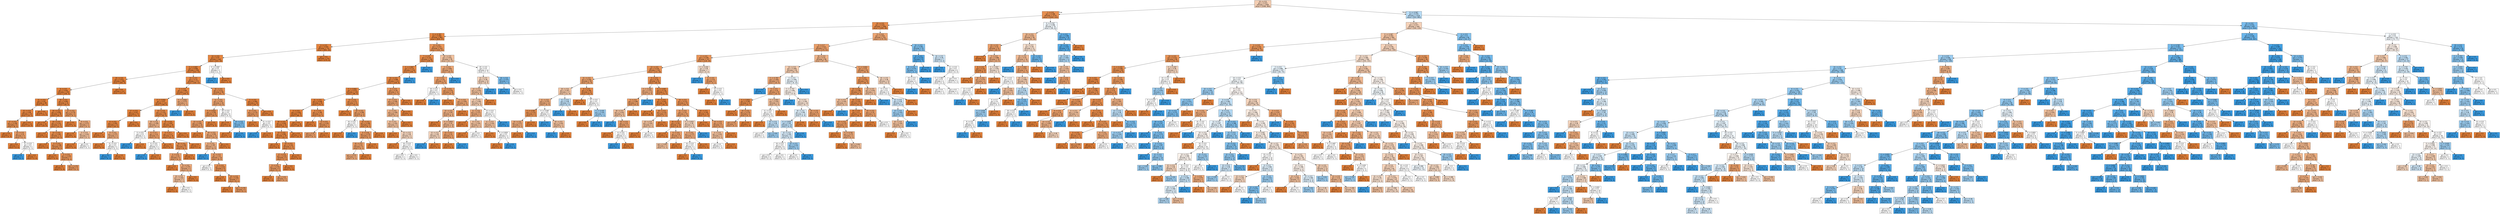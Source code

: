 digraph Tree {
node [shape=box, style="filled", color="black", fontname="helvetica"] ;
edge [fontname="helvetica"] ;
0 [label="15 <= 0.5\ngini = 0.473\nsamples = 2590\nvalue = [1596, 994]", fillcolor="#f5cfb4"] ;
1 [label="1 <= 0.5\ngini = 0.198\nsamples = 1174\nvalue = [1043, 131]", fillcolor="#e89152"] ;
0 -> 1 [labeldistance=2.5, labelangle=45, headlabel="True"] ;
2 [label="10 <= 0.5\ngini = 0.151\nsamples = 1095\nvalue = [1005, 90]", fillcolor="#e78c4b"] ;
1 -> 2 ;
3 [label="0 <= 0.767\ngini = 0.082\nsamples = 863\nvalue = [826, 37]", fillcolor="#e68742"] ;
2 -> 3 ;
4 [label="4 <= 0.5\ngini = 0.044\nsamples = 710\nvalue = [694, 16]", fillcolor="#e6843e"] ;
3 -> 4 ;
5 [label="14 <= 0.5\ngini = 0.07\nsamples = 440\nvalue = [424, 16]", fillcolor="#e68640"] ;
4 -> 5 ;
6 [label="0 <= 0.567\ngini = 0.066\nsamples = 438\nvalue = [423, 15]", fillcolor="#e68540"] ;
5 -> 6 ;
7 [label="20 <= 0.5\ngini = 0.022\nsamples = 266\nvalue = [263, 3]", fillcolor="#e5823b"] ;
6 -> 7 ;
8 [label="6 <= 0.5\ngini = 0.042\nsamples = 139\nvalue = [136, 3]", fillcolor="#e6843d"] ;
7 -> 8 ;
9 [label="21 <= 0.5\ngini = 0.02\nsamples = 98\nvalue = [97, 1]", fillcolor="#e5823b"] ;
8 -> 9 ;
10 [label="22 <= 0.5\ngini = 0.08\nsamples = 24\nvalue = [23, 1]", fillcolor="#e68642"] ;
9 -> 10 ;
11 [label="17 <= 0.5\ngini = 0.198\nsamples = 9\nvalue = [8, 1]", fillcolor="#e89152"] ;
10 -> 11 ;
12 [label="gini = 0.0\nsamples = 4\nvalue = [4, 0]", fillcolor="#e58139"] ;
11 -> 12 ;
13 [label="23 <= 0.5\ngini = 0.32\nsamples = 5\nvalue = [4, 1]", fillcolor="#eca06a"] ;
11 -> 13 ;
14 [label="gini = 0.0\nsamples = 3\nvalue = [3, 0]", fillcolor="#e58139"] ;
13 -> 14 ;
15 [label="11 <= 0.5\ngini = 0.5\nsamples = 2\nvalue = [1, 1]", fillcolor="#ffffff"] ;
13 -> 15 ;
16 [label="gini = 0.0\nsamples = 1\nvalue = [0, 1]", fillcolor="#399de5"] ;
15 -> 16 ;
17 [label="gini = 0.0\nsamples = 1\nvalue = [1, 0]", fillcolor="#e58139"] ;
15 -> 17 ;
18 [label="gini = 0.0\nsamples = 15\nvalue = [15, 0]", fillcolor="#e58139"] ;
10 -> 18 ;
19 [label="gini = 0.0\nsamples = 74\nvalue = [74, 0]", fillcolor="#e58139"] ;
9 -> 19 ;
20 [label="16 <= 0.5\ngini = 0.093\nsamples = 41\nvalue = [39, 2]", fillcolor="#e68743"] ;
8 -> 20 ;
21 [label="24 <= 0.5\ngini = 0.056\nsamples = 35\nvalue = [34, 1]", fillcolor="#e6853f"] ;
20 -> 21 ;
22 [label="gini = 0.0\nsamples = 20\nvalue = [20, 0]", fillcolor="#e58139"] ;
21 -> 22 ;
23 [label="23 <= 0.5\ngini = 0.124\nsamples = 15\nvalue = [14, 1]", fillcolor="#e78a47"] ;
21 -> 23 ;
24 [label="gini = 0.0\nsamples = 4\nvalue = [4, 0]", fillcolor="#e58139"] ;
23 -> 24 ;
25 [label="13 <= 0.5\ngini = 0.165\nsamples = 11\nvalue = [10, 1]", fillcolor="#e88e4d"] ;
23 -> 25 ;
26 [label="gini = 0.0\nsamples = 2\nvalue = [2, 0]", fillcolor="#e58139"] ;
25 -> 26 ;
27 [label="0 <= 0.5\ngini = 0.198\nsamples = 9\nvalue = [8, 1]", fillcolor="#e89152"] ;
25 -> 27 ;
28 [label="gini = 0.0\nsamples = 2\nvalue = [2, 0]", fillcolor="#e58139"] ;
27 -> 28 ;
29 [label="3 <= 0.5\ngini = 0.245\nsamples = 7\nvalue = [6, 1]", fillcolor="#e9965a"] ;
27 -> 29 ;
30 [label="gini = 0.0\nsamples = 1\nvalue = [1, 0]", fillcolor="#e58139"] ;
29 -> 30 ;
31 [label="gini = 0.278\nsamples = 6\nvalue = [5, 1]", fillcolor="#ea9a61"] ;
29 -> 31 ;
32 [label="13 <= 0.5\ngini = 0.278\nsamples = 6\nvalue = [5, 1]", fillcolor="#ea9a61"] ;
20 -> 32 ;
33 [label="gini = 0.0\nsamples = 2\nvalue = [2, 0]", fillcolor="#e58139"] ;
32 -> 33 ;
34 [label="9 <= 0.5\ngini = 0.375\nsamples = 4\nvalue = [3, 1]", fillcolor="#eeab7b"] ;
32 -> 34 ;
35 [label="gini = 0.0\nsamples = 1\nvalue = [1, 0]", fillcolor="#e58139"] ;
34 -> 35 ;
36 [label="3 <= 0.5\ngini = 0.444\nsamples = 3\nvalue = [2, 1]", fillcolor="#f2c09c"] ;
34 -> 36 ;
37 [label="gini = 0.0\nsamples = 1\nvalue = [1, 0]", fillcolor="#e58139"] ;
36 -> 37 ;
38 [label="gini = 0.5\nsamples = 2\nvalue = [1, 1]", fillcolor="#ffffff"] ;
36 -> 38 ;
39 [label="gini = 0.0\nsamples = 127\nvalue = [127, 0]", fillcolor="#e58139"] ;
7 -> 39 ;
40 [label="24 <= 0.5\ngini = 0.13\nsamples = 172\nvalue = [160, 12]", fillcolor="#e78a48"] ;
6 -> 40 ;
41 [label="2 <= 0.5\ngini = 0.084\nsamples = 114\nvalue = [109, 5]", fillcolor="#e68742"] ;
40 -> 41 ;
42 [label="0 <= 0.633\ngini = 0.07\nsamples = 110\nvalue = [106, 4]", fillcolor="#e68640"] ;
41 -> 42 ;
43 [label="17 <= 0.5\ngini = 0.027\nsamples = 74\nvalue = [73, 1]", fillcolor="#e5833c"] ;
42 -> 43 ;
44 [label="6 <= 0.5\ngini = 0.091\nsamples = 21\nvalue = [20, 1]", fillcolor="#e68743"] ;
43 -> 44 ;
45 [label="gini = 0.0\nsamples = 17\nvalue = [17, 0]", fillcolor="#e58139"] ;
44 -> 45 ;
46 [label="9 <= 0.5\ngini = 0.375\nsamples = 4\nvalue = [3, 1]", fillcolor="#eeab7b"] ;
44 -> 46 ;
47 [label="gini = 0.0\nsamples = 2\nvalue = [2, 0]", fillcolor="#e58139"] ;
46 -> 47 ;
48 [label="11 <= 0.5\ngini = 0.5\nsamples = 2\nvalue = [1, 1]", fillcolor="#ffffff"] ;
46 -> 48 ;
49 [label="gini = 0.0\nsamples = 1\nvalue = [0, 1]", fillcolor="#399de5"] ;
48 -> 49 ;
50 [label="gini = 0.0\nsamples = 1\nvalue = [1, 0]", fillcolor="#e58139"] ;
48 -> 50 ;
51 [label="gini = 0.0\nsamples = 53\nvalue = [53, 0]", fillcolor="#e58139"] ;
43 -> 51 ;
52 [label="13 <= 0.5\ngini = 0.153\nsamples = 36\nvalue = [33, 3]", fillcolor="#e78c4b"] ;
42 -> 52 ;
53 [label="20 <= 0.5\ngini = 0.408\nsamples = 7\nvalue = [5, 2]", fillcolor="#efb388"] ;
52 -> 53 ;
54 [label="5 <= 0.5\ngini = 0.5\nsamples = 2\nvalue = [1, 1]", fillcolor="#ffffff"] ;
53 -> 54 ;
55 [label="gini = 0.0\nsamples = 1\nvalue = [0, 1]", fillcolor="#399de5"] ;
54 -> 55 ;
56 [label="gini = 0.0\nsamples = 1\nvalue = [1, 0]", fillcolor="#e58139"] ;
54 -> 56 ;
57 [label="0 <= 0.7\ngini = 0.32\nsamples = 5\nvalue = [4, 1]", fillcolor="#eca06a"] ;
53 -> 57 ;
58 [label="6 <= 0.5\ngini = 0.5\nsamples = 2\nvalue = [1, 1]", fillcolor="#ffffff"] ;
57 -> 58 ;
59 [label="gini = 0.0\nsamples = 1\nvalue = [0, 1]", fillcolor="#399de5"] ;
58 -> 59 ;
60 [label="gini = 0.0\nsamples = 1\nvalue = [1, 0]", fillcolor="#e58139"] ;
58 -> 60 ;
61 [label="gini = 0.0\nsamples = 3\nvalue = [3, 0]", fillcolor="#e58139"] ;
57 -> 61 ;
62 [label="20 <= 0.5\ngini = 0.067\nsamples = 29\nvalue = [28, 1]", fillcolor="#e68640"] ;
52 -> 62 ;
63 [label="0 <= 0.7\ngini = 0.117\nsamples = 16\nvalue = [15, 1]", fillcolor="#e78946"] ;
62 -> 63 ;
64 [label="16 <= 0.5\ngini = 0.198\nsamples = 9\nvalue = [8, 1]", fillcolor="#e89152"] ;
63 -> 64 ;
65 [label="5 <= 0.5\ngini = 0.32\nsamples = 5\nvalue = [4, 1]", fillcolor="#eca06a"] ;
64 -> 65 ;
66 [label="gini = 0.0\nsamples = 1\nvalue = [1, 0]", fillcolor="#e58139"] ;
65 -> 66 ;
67 [label="8 <= 0.5\ngini = 0.375\nsamples = 4\nvalue = [3, 1]", fillcolor="#eeab7b"] ;
65 -> 67 ;
68 [label="23 <= 0.5\ngini = 0.444\nsamples = 3\nvalue = [2, 1]", fillcolor="#f2c09c"] ;
67 -> 68 ;
69 [label="gini = 0.0\nsamples = 1\nvalue = [1, 0]", fillcolor="#e58139"] ;
68 -> 69 ;
70 [label="gini = 0.5\nsamples = 2\nvalue = [1, 1]", fillcolor="#ffffff"] ;
68 -> 70 ;
71 [label="gini = 0.0\nsamples = 1\nvalue = [1, 0]", fillcolor="#e58139"] ;
67 -> 71 ;
72 [label="gini = 0.0\nsamples = 4\nvalue = [4, 0]", fillcolor="#e58139"] ;
64 -> 72 ;
73 [label="gini = 0.0\nsamples = 7\nvalue = [7, 0]", fillcolor="#e58139"] ;
63 -> 73 ;
74 [label="gini = 0.0\nsamples = 13\nvalue = [13, 0]", fillcolor="#e58139"] ;
62 -> 74 ;
75 [label="0 <= 0.633\ngini = 0.375\nsamples = 4\nvalue = [3, 1]", fillcolor="#eeab7b"] ;
41 -> 75 ;
76 [label="gini = 0.0\nsamples = 1\nvalue = [0, 1]", fillcolor="#399de5"] ;
75 -> 76 ;
77 [label="gini = 0.0\nsamples = 3\nvalue = [3, 0]", fillcolor="#e58139"] ;
75 -> 77 ;
78 [label="16 <= 0.5\ngini = 0.212\nsamples = 58\nvalue = [51, 7]", fillcolor="#e99254"] ;
40 -> 78 ;
79 [label="11 <= 0.5\ngini = 0.337\nsamples = 28\nvalue = [22, 6]", fillcolor="#eca36f"] ;
78 -> 79 ;
80 [label="0 <= 0.633\ngini = 0.236\nsamples = 22\nvalue = [19, 3]", fillcolor="#e99558"] ;
79 -> 80 ;
81 [label="13 <= 0.5\ngini = 0.305\nsamples = 16\nvalue = [13, 3]", fillcolor="#eb9e67"] ;
80 -> 81 ;
82 [label="gini = 0.0\nsamples = 3\nvalue = [3, 0]", fillcolor="#e58139"] ;
81 -> 82 ;
83 [label="20 <= 0.5\ngini = 0.355\nsamples = 13\nvalue = [10, 3]", fillcolor="#eda774"] ;
81 -> 83 ;
84 [label="5 <= 0.5\ngini = 0.397\nsamples = 11\nvalue = [8, 3]", fillcolor="#efb083"] ;
83 -> 84 ;
85 [label="gini = 0.0\nsamples = 1\nvalue = [0, 1]", fillcolor="#399de5"] ;
84 -> 85 ;
86 [label="21 <= 0.5\ngini = 0.32\nsamples = 10\nvalue = [8, 2]", fillcolor="#eca06a"] ;
84 -> 86 ;
87 [label="gini = 0.5\nsamples = 2\nvalue = [1, 1]", fillcolor="#ffffff"] ;
86 -> 87 ;
88 [label="3 <= 0.5\ngini = 0.219\nsamples = 8\nvalue = [7, 1]", fillcolor="#e99355"] ;
86 -> 88 ;
89 [label="gini = 0.0\nsamples = 1\nvalue = [1, 0]", fillcolor="#e58139"] ;
88 -> 89 ;
90 [label="23 <= 0.5\ngini = 0.245\nsamples = 7\nvalue = [6, 1]", fillcolor="#e9965a"] ;
88 -> 90 ;
91 [label="gini = 0.0\nsamples = 1\nvalue = [1, 0]", fillcolor="#e58139"] ;
90 -> 91 ;
92 [label="gini = 0.278\nsamples = 6\nvalue = [5, 1]", fillcolor="#ea9a61"] ;
90 -> 92 ;
93 [label="gini = 0.0\nsamples = 2\nvalue = [2, 0]", fillcolor="#e58139"] ;
83 -> 93 ;
94 [label="gini = 0.0\nsamples = 6\nvalue = [6, 0]", fillcolor="#e58139"] ;
80 -> 94 ;
95 [label="20 <= 0.5\ngini = 0.5\nsamples = 6\nvalue = [3, 3]", fillcolor="#ffffff"] ;
79 -> 95 ;
96 [label="gini = 0.0\nsamples = 2\nvalue = [2, 0]", fillcolor="#e58139"] ;
95 -> 96 ;
97 [label="23 <= 0.5\ngini = 0.375\nsamples = 4\nvalue = [1, 3]", fillcolor="#7bbeee"] ;
95 -> 97 ;
98 [label="gini = 0.0\nsamples = 1\nvalue = [1, 0]", fillcolor="#e58139"] ;
97 -> 98 ;
99 [label="gini = 0.0\nsamples = 3\nvalue = [0, 3]", fillcolor="#399de5"] ;
97 -> 99 ;
100 [label="5 <= 0.5\ngini = 0.064\nsamples = 30\nvalue = [29, 1]", fillcolor="#e68540"] ;
78 -> 100 ;
101 [label="8 <= 0.5\ngini = 0.278\nsamples = 6\nvalue = [5, 1]", fillcolor="#ea9a61"] ;
100 -> 101 ;
102 [label="gini = 0.0\nsamples = 4\nvalue = [4, 0]", fillcolor="#e58139"] ;
101 -> 102 ;
103 [label="21 <= 0.5\ngini = 0.5\nsamples = 2\nvalue = [1, 1]", fillcolor="#ffffff"] ;
101 -> 103 ;
104 [label="gini = 0.0\nsamples = 1\nvalue = [0, 1]", fillcolor="#399de5"] ;
103 -> 104 ;
105 [label="gini = 0.0\nsamples = 1\nvalue = [1, 0]", fillcolor="#e58139"] ;
103 -> 105 ;
106 [label="gini = 0.0\nsamples = 24\nvalue = [24, 0]", fillcolor="#e58139"] ;
100 -> 106 ;
107 [label="0 <= 0.567\ngini = 0.5\nsamples = 2\nvalue = [1, 1]", fillcolor="#ffffff"] ;
5 -> 107 ;
108 [label="gini = 0.0\nsamples = 1\nvalue = [0, 1]", fillcolor="#399de5"] ;
107 -> 108 ;
109 [label="gini = 0.0\nsamples = 1\nvalue = [1, 0]", fillcolor="#e58139"] ;
107 -> 109 ;
110 [label="gini = 0.0\nsamples = 270\nvalue = [270, 0]", fillcolor="#e58139"] ;
4 -> 110 ;
111 [label="6 <= 0.5\ngini = 0.237\nsamples = 153\nvalue = [132, 21]", fillcolor="#e99558"] ;
3 -> 111 ;
112 [label="7 <= 0.5\ngini = 0.141\nsamples = 118\nvalue = [109, 9]", fillcolor="#e78b49"] ;
111 -> 112 ;
113 [label="0 <= 0.967\ngini = 0.113\nsamples = 116\nvalue = [109, 7]", fillcolor="#e78946"] ;
112 -> 113 ;
114 [label="22 <= 0.5\ngini = 0.099\nsamples = 115\nvalue = [109, 6]", fillcolor="#e68844"] ;
113 -> 114 ;
115 [label="0 <= 0.833\ngini = 0.075\nsamples = 102\nvalue = [98, 4]", fillcolor="#e68641"] ;
114 -> 115 ;
116 [label="21 <= 0.5\ngini = 0.048\nsamples = 81\nvalue = [79, 2]", fillcolor="#e6843e"] ;
115 -> 116 ;
117 [label="4 <= 0.5\ngini = 0.028\nsamples = 70\nvalue = [69, 1]", fillcolor="#e5833c"] ;
116 -> 117 ;
118 [label="20 <= 0.5\ngini = 0.046\nsamples = 42\nvalue = [41, 1]", fillcolor="#e6843e"] ;
117 -> 118 ;
119 [label="13 <= 0.5\ngini = 0.095\nsamples = 20\nvalue = [19, 1]", fillcolor="#e68843"] ;
118 -> 119 ;
120 [label="gini = 0.0\nsamples = 8\nvalue = [8, 0]", fillcolor="#e58139"] ;
119 -> 120 ;
121 [label="24 <= 0.5\ngini = 0.153\nsamples = 12\nvalue = [11, 1]", fillcolor="#e78c4b"] ;
119 -> 121 ;
122 [label="17 <= 0.5\ngini = 0.219\nsamples = 8\nvalue = [7, 1]", fillcolor="#e99355"] ;
121 -> 122 ;
123 [label="9 <= 0.5\ngini = 0.278\nsamples = 6\nvalue = [5, 1]", fillcolor="#ea9a61"] ;
122 -> 123 ;
124 [label="gini = 0.0\nsamples = 1\nvalue = [1, 0]", fillcolor="#e58139"] ;
123 -> 124 ;
125 [label="gini = 0.32\nsamples = 5\nvalue = [4, 1]", fillcolor="#eca06a"] ;
123 -> 125 ;
126 [label="gini = 0.0\nsamples = 2\nvalue = [2, 0]", fillcolor="#e58139"] ;
122 -> 126 ;
127 [label="gini = 0.0\nsamples = 4\nvalue = [4, 0]", fillcolor="#e58139"] ;
121 -> 127 ;
128 [label="gini = 0.0\nsamples = 22\nvalue = [22, 0]", fillcolor="#e58139"] ;
118 -> 128 ;
129 [label="gini = 0.0\nsamples = 28\nvalue = [28, 0]", fillcolor="#e58139"] ;
117 -> 129 ;
130 [label="5 <= 0.5\ngini = 0.165\nsamples = 11\nvalue = [10, 1]", fillcolor="#e88e4d"] ;
116 -> 130 ;
131 [label="gini = 0.0\nsamples = 4\nvalue = [4, 0]", fillcolor="#e58139"] ;
130 -> 131 ;
132 [label="8 <= 0.5\ngini = 0.245\nsamples = 7\nvalue = [6, 1]", fillcolor="#e9965a"] ;
130 -> 132 ;
133 [label="gini = 0.32\nsamples = 5\nvalue = [4, 1]", fillcolor="#eca06a"] ;
132 -> 133 ;
134 [label="gini = 0.0\nsamples = 2\nvalue = [2, 0]", fillcolor="#e58139"] ;
132 -> 134 ;
135 [label="13 <= 0.5\ngini = 0.172\nsamples = 21\nvalue = [19, 2]", fillcolor="#e88e4e"] ;
115 -> 135 ;
136 [label="gini = 0.0\nsamples = 10\nvalue = [10, 0]", fillcolor="#e58139"] ;
135 -> 136 ;
137 [label="16 <= 0.5\ngini = 0.298\nsamples = 11\nvalue = [9, 2]", fillcolor="#eb9d65"] ;
135 -> 137 ;
138 [label="24 <= 0.5\ngini = 0.5\nsamples = 2\nvalue = [1, 1]", fillcolor="#ffffff"] ;
137 -> 138 ;
139 [label="gini = 0.0\nsamples = 1\nvalue = [1, 0]", fillcolor="#e58139"] ;
138 -> 139 ;
140 [label="gini = 0.0\nsamples = 1\nvalue = [0, 1]", fillcolor="#399de5"] ;
138 -> 140 ;
141 [label="24 <= 0.5\ngini = 0.198\nsamples = 9\nvalue = [8, 1]", fillcolor="#e89152"] ;
137 -> 141 ;
142 [label="0 <= 0.9\ngini = 0.278\nsamples = 6\nvalue = [5, 1]", fillcolor="#ea9a61"] ;
141 -> 142 ;
143 [label="20 <= 0.5\ngini = 0.32\nsamples = 5\nvalue = [4, 1]", fillcolor="#eca06a"] ;
142 -> 143 ;
144 [label="gini = 0.375\nsamples = 4\nvalue = [3, 1]", fillcolor="#eeab7b"] ;
143 -> 144 ;
145 [label="gini = 0.0\nsamples = 1\nvalue = [1, 0]", fillcolor="#e58139"] ;
143 -> 145 ;
146 [label="gini = 0.0\nsamples = 1\nvalue = [1, 0]", fillcolor="#e58139"] ;
142 -> 146 ;
147 [label="gini = 0.0\nsamples = 3\nvalue = [3, 0]", fillcolor="#e58139"] ;
141 -> 147 ;
148 [label="4 <= 0.5\ngini = 0.26\nsamples = 13\nvalue = [11, 2]", fillcolor="#ea985d"] ;
114 -> 148 ;
149 [label="17 <= 0.5\ngini = 0.346\nsamples = 9\nvalue = [7, 2]", fillcolor="#eca572"] ;
148 -> 149 ;
150 [label="2 <= 0.5\ngini = 0.408\nsamples = 7\nvalue = [5, 2]", fillcolor="#efb388"] ;
149 -> 150 ;
151 [label="9 <= 0.5\ngini = 0.444\nsamples = 6\nvalue = [4, 2]", fillcolor="#f2c09c"] ;
150 -> 151 ;
152 [label="gini = 0.0\nsamples = 1\nvalue = [1, 0]", fillcolor="#e58139"] ;
151 -> 152 ;
153 [label="23 <= 0.5\ngini = 0.48\nsamples = 5\nvalue = [3, 2]", fillcolor="#f6d5bd"] ;
151 -> 153 ;
154 [label="gini = 0.0\nsamples = 1\nvalue = [1, 0]", fillcolor="#e58139"] ;
153 -> 154 ;
155 [label="24 <= 0.5\ngini = 0.5\nsamples = 4\nvalue = [2, 2]", fillcolor="#ffffff"] ;
153 -> 155 ;
156 [label="gini = 0.5\nsamples = 2\nvalue = [1, 1]", fillcolor="#ffffff"] ;
155 -> 156 ;
157 [label="gini = 0.5\nsamples = 2\nvalue = [1, 1]", fillcolor="#ffffff"] ;
155 -> 157 ;
158 [label="gini = 0.0\nsamples = 1\nvalue = [1, 0]", fillcolor="#e58139"] ;
150 -> 158 ;
159 [label="gini = 0.0\nsamples = 2\nvalue = [2, 0]", fillcolor="#e58139"] ;
149 -> 159 ;
160 [label="gini = 0.0\nsamples = 4\nvalue = [4, 0]", fillcolor="#e58139"] ;
148 -> 160 ;
161 [label="gini = 0.0\nsamples = 1\nvalue = [0, 1]", fillcolor="#399de5"] ;
113 -> 161 ;
162 [label="gini = 0.0\nsamples = 2\nvalue = [0, 2]", fillcolor="#399de5"] ;
112 -> 162 ;
163 [label="24 <= 0.5\ngini = 0.451\nsamples = 35\nvalue = [23, 12]", fillcolor="#f3c3a0"] ;
111 -> 163 ;
164 [label="2 <= 0.5\ngini = 0.363\nsamples = 21\nvalue = [16, 5]", fillcolor="#eda877"] ;
163 -> 164 ;
165 [label="3 <= 0.5\ngini = 0.32\nsamples = 20\nvalue = [16, 4]", fillcolor="#eca06a"] ;
164 -> 165 ;
166 [label="16 <= 0.5\ngini = 0.5\nsamples = 2\nvalue = [1, 1]", fillcolor="#ffffff"] ;
165 -> 166 ;
167 [label="gini = 0.0\nsamples = 1\nvalue = [1, 0]", fillcolor="#e58139"] ;
166 -> 167 ;
168 [label="gini = 0.0\nsamples = 1\nvalue = [0, 1]", fillcolor="#399de5"] ;
166 -> 168 ;
169 [label="9 <= 0.5\ngini = 0.278\nsamples = 18\nvalue = [15, 3]", fillcolor="#ea9a61"] ;
165 -> 169 ;
170 [label="gini = 0.0\nsamples = 5\nvalue = [5, 0]", fillcolor="#e58139"] ;
169 -> 170 ;
171 [label="0 <= 0.9\ngini = 0.355\nsamples = 13\nvalue = [10, 3]", fillcolor="#eda774"] ;
169 -> 171 ;
172 [label="23 <= 0.5\ngini = 0.397\nsamples = 11\nvalue = [8, 3]", fillcolor="#efb083"] ;
171 -> 172 ;
173 [label="gini = 0.0\nsamples = 1\nvalue = [1, 0]", fillcolor="#e58139"] ;
172 -> 173 ;
174 [label="0 <= 0.833\ngini = 0.42\nsamples = 10\nvalue = [7, 3]", fillcolor="#f0b78e"] ;
172 -> 174 ;
175 [label="13 <= 0.5\ngini = 0.48\nsamples = 5\nvalue = [3, 2]", fillcolor="#f6d5bd"] ;
174 -> 175 ;
176 [label="gini = 0.0\nsamples = 2\nvalue = [0, 2]", fillcolor="#399de5"] ;
175 -> 176 ;
177 [label="gini = 0.0\nsamples = 3\nvalue = [3, 0]", fillcolor="#e58139"] ;
175 -> 177 ;
178 [label="13 <= 0.5\ngini = 0.32\nsamples = 5\nvalue = [4, 1]", fillcolor="#eca06a"] ;
174 -> 178 ;
179 [label="gini = 0.0\nsamples = 4\nvalue = [4, 0]", fillcolor="#e58139"] ;
178 -> 179 ;
180 [label="gini = 0.0\nsamples = 1\nvalue = [0, 1]", fillcolor="#399de5"] ;
178 -> 180 ;
181 [label="gini = 0.0\nsamples = 2\nvalue = [2, 0]", fillcolor="#e58139"] ;
171 -> 181 ;
182 [label="gini = 0.0\nsamples = 1\nvalue = [0, 1]", fillcolor="#399de5"] ;
164 -> 182 ;
183 [label="20 <= 0.5\ngini = 0.5\nsamples = 14\nvalue = [7, 7]", fillcolor="#ffffff"] ;
163 -> 183 ;
184 [label="22 <= 0.5\ngini = 0.48\nsamples = 10\nvalue = [6, 4]", fillcolor="#f6d5bd"] ;
183 -> 184 ;
185 [label="14 <= 0.5\ngini = 0.444\nsamples = 9\nvalue = [6, 3]", fillcolor="#f2c09c"] ;
184 -> 185 ;
186 [label="17 <= 0.5\ngini = 0.469\nsamples = 8\nvalue = [5, 3]", fillcolor="#f5cdb0"] ;
185 -> 186 ;
187 [label="11 <= 0.5\ngini = 0.375\nsamples = 4\nvalue = [3, 1]", fillcolor="#eeab7b"] ;
186 -> 187 ;
188 [label="gini = 0.0\nsamples = 1\nvalue = [1, 0]", fillcolor="#e58139"] ;
187 -> 188 ;
189 [label="9 <= 0.5\ngini = 0.444\nsamples = 3\nvalue = [2, 1]", fillcolor="#f2c09c"] ;
187 -> 189 ;
190 [label="gini = 0.0\nsamples = 1\nvalue = [1, 0]", fillcolor="#e58139"] ;
189 -> 190 ;
191 [label="gini = 0.5\nsamples = 2\nvalue = [1, 1]", fillcolor="#ffffff"] ;
189 -> 191 ;
192 [label="13 <= 0.5\ngini = 0.5\nsamples = 4\nvalue = [2, 2]", fillcolor="#ffffff"] ;
186 -> 192 ;
193 [label="11 <= 0.5\ngini = 0.444\nsamples = 3\nvalue = [2, 1]", fillcolor="#f2c09c"] ;
192 -> 193 ;
194 [label="gini = 0.0\nsamples = 1\nvalue = [1, 0]", fillcolor="#e58139"] ;
193 -> 194 ;
195 [label="0 <= 0.833\ngini = 0.5\nsamples = 2\nvalue = [1, 1]", fillcolor="#ffffff"] ;
193 -> 195 ;
196 [label="gini = 0.0\nsamples = 1\nvalue = [1, 0]", fillcolor="#e58139"] ;
195 -> 196 ;
197 [label="gini = 0.0\nsamples = 1\nvalue = [0, 1]", fillcolor="#399de5"] ;
195 -> 197 ;
198 [label="gini = 0.0\nsamples = 1\nvalue = [0, 1]", fillcolor="#399de5"] ;
192 -> 198 ;
199 [label="gini = 0.0\nsamples = 1\nvalue = [1, 0]", fillcolor="#e58139"] ;
185 -> 199 ;
200 [label="gini = 0.0\nsamples = 1\nvalue = [0, 1]", fillcolor="#399de5"] ;
184 -> 200 ;
201 [label="16 <= 0.5\ngini = 0.375\nsamples = 4\nvalue = [1, 3]", fillcolor="#7bbeee"] ;
183 -> 201 ;
202 [label="gini = 0.0\nsamples = 2\nvalue = [0, 2]", fillcolor="#399de5"] ;
201 -> 202 ;
203 [label="gini = 0.5\nsamples = 2\nvalue = [1, 1]", fillcolor="#ffffff"] ;
201 -> 203 ;
204 [label="0 <= 0.9\ngini = 0.353\nsamples = 232\nvalue = [179, 53]", fillcolor="#eda674"] ;
2 -> 204 ;
205 [label="0 <= 0.7\ngini = 0.312\nsamples = 217\nvalue = [175, 42]", fillcolor="#eb9f69"] ;
204 -> 205 ;
206 [label="2 <= 0.5\ngini = 0.239\nsamples = 137\nvalue = [118, 19]", fillcolor="#e99559"] ;
205 -> 206 ;
207 [label="13 <= 0.5\ngini = 0.216\nsamples = 130\nvalue = [114, 16]", fillcolor="#e99355"] ;
206 -> 207 ;
208 [label="21 <= 0.5\ngini = 0.326\nsamples = 39\nvalue = [31, 8]", fillcolor="#eca26c"] ;
207 -> 208 ;
209 [label="16 <= 0.5\ngini = 0.457\nsamples = 17\nvalue = [11, 6]", fillcolor="#f3c6a5"] ;
208 -> 209 ;
210 [label="11 <= 0.5\ngini = 0.375\nsamples = 12\nvalue = [9, 3]", fillcolor="#eeab7b"] ;
209 -> 210 ;
211 [label="0 <= 0.567\ngini = 0.219\nsamples = 8\nvalue = [7, 1]", fillcolor="#e99355"] ;
210 -> 211 ;
212 [label="24 <= 0.5\ngini = 0.375\nsamples = 4\nvalue = [3, 1]", fillcolor="#eeab7b"] ;
211 -> 212 ;
213 [label="gini = 0.0\nsamples = 3\nvalue = [3, 0]", fillcolor="#e58139"] ;
212 -> 213 ;
214 [label="gini = 0.0\nsamples = 1\nvalue = [0, 1]", fillcolor="#399de5"] ;
212 -> 214 ;
215 [label="gini = 0.0\nsamples = 4\nvalue = [4, 0]", fillcolor="#e58139"] ;
211 -> 215 ;
216 [label="0 <= 0.567\ngini = 0.5\nsamples = 4\nvalue = [2, 2]", fillcolor="#ffffff"] ;
210 -> 216 ;
217 [label="gini = 0.0\nsamples = 1\nvalue = [0, 1]", fillcolor="#399de5"] ;
216 -> 217 ;
218 [label="20 <= 0.5\ngini = 0.444\nsamples = 3\nvalue = [2, 1]", fillcolor="#f2c09c"] ;
216 -> 218 ;
219 [label="gini = 0.0\nsamples = 1\nvalue = [0, 1]", fillcolor="#399de5"] ;
218 -> 219 ;
220 [label="gini = 0.0\nsamples = 2\nvalue = [2, 0]", fillcolor="#e58139"] ;
218 -> 220 ;
221 [label="11 <= 0.5\ngini = 0.48\nsamples = 5\nvalue = [2, 3]", fillcolor="#bddef6"] ;
209 -> 221 ;
222 [label="gini = 0.0\nsamples = 3\nvalue = [0, 3]", fillcolor="#399de5"] ;
221 -> 222 ;
223 [label="gini = 0.0\nsamples = 2\nvalue = [2, 0]", fillcolor="#e58139"] ;
221 -> 223 ;
224 [label="6 <= 0.5\ngini = 0.165\nsamples = 22\nvalue = [20, 2]", fillcolor="#e88e4d"] ;
208 -> 224 ;
225 [label="gini = 0.0\nsamples = 18\nvalue = [18, 0]", fillcolor="#e58139"] ;
224 -> 225 ;
226 [label="24 <= 0.5\ngini = 0.5\nsamples = 4\nvalue = [2, 2]", fillcolor="#ffffff"] ;
224 -> 226 ;
227 [label="gini = 0.0\nsamples = 1\nvalue = [1, 0]", fillcolor="#e58139"] ;
226 -> 227 ;
228 [label="0 <= 0.433\ngini = 0.444\nsamples = 3\nvalue = [1, 2]", fillcolor="#9ccef2"] ;
226 -> 228 ;
229 [label="gini = 0.0\nsamples = 1\nvalue = [1, 0]", fillcolor="#e58139"] ;
228 -> 229 ;
230 [label="gini = 0.0\nsamples = 2\nvalue = [0, 2]", fillcolor="#399de5"] ;
228 -> 230 ;
231 [label="0 <= 0.5\ngini = 0.16\nsamples = 91\nvalue = [83, 8]", fillcolor="#e88d4c"] ;
207 -> 231 ;
232 [label="0 <= 0.433\ngini = 0.375\nsamples = 12\nvalue = [9, 3]", fillcolor="#eeab7b"] ;
231 -> 232 ;
233 [label="5 <= 0.5\ngini = 0.298\nsamples = 11\nvalue = [9, 2]", fillcolor="#eb9d65"] ;
232 -> 233 ;
234 [label="16 <= 0.5\ngini = 0.444\nsamples = 6\nvalue = [4, 2]", fillcolor="#f2c09c"] ;
233 -> 234 ;
235 [label="gini = 0.0\nsamples = 1\nvalue = [0, 1]", fillcolor="#399de5"] ;
234 -> 235 ;
236 [label="20 <= 0.5\ngini = 0.32\nsamples = 5\nvalue = [4, 1]", fillcolor="#eca06a"] ;
234 -> 236 ;
237 [label="gini = 0.0\nsamples = 3\nvalue = [3, 0]", fillcolor="#e58139"] ;
236 -> 237 ;
238 [label="6 <= 0.5\ngini = 0.5\nsamples = 2\nvalue = [1, 1]", fillcolor="#ffffff"] ;
236 -> 238 ;
239 [label="gini = 0.0\nsamples = 1\nvalue = [0, 1]", fillcolor="#399de5"] ;
238 -> 239 ;
240 [label="gini = 0.0\nsamples = 1\nvalue = [1, 0]", fillcolor="#e58139"] ;
238 -> 240 ;
241 [label="gini = 0.0\nsamples = 5\nvalue = [5, 0]", fillcolor="#e58139"] ;
233 -> 241 ;
242 [label="gini = 0.0\nsamples = 1\nvalue = [0, 1]", fillcolor="#399de5"] ;
232 -> 242 ;
243 [label="0 <= 0.567\ngini = 0.119\nsamples = 79\nvalue = [74, 5]", fillcolor="#e78a46"] ;
231 -> 243 ;
244 [label="22 <= 0.5\ngini = 0.043\nsamples = 46\nvalue = [45, 1]", fillcolor="#e6843d"] ;
243 -> 244 ;
245 [label="gini = 0.0\nsamples = 38\nvalue = [38, 0]", fillcolor="#e58139"] ;
244 -> 245 ;
246 [label="16 <= 0.5\ngini = 0.219\nsamples = 8\nvalue = [7, 1]", fillcolor="#e99355"] ;
244 -> 246 ;
247 [label="23 <= 0.5\ngini = 0.444\nsamples = 3\nvalue = [2, 1]", fillcolor="#f2c09c"] ;
246 -> 247 ;
248 [label="gini = 0.0\nsamples = 1\nvalue = [1, 0]", fillcolor="#e58139"] ;
247 -> 248 ;
249 [label="gini = 0.5\nsamples = 2\nvalue = [1, 1]", fillcolor="#ffffff"] ;
247 -> 249 ;
250 [label="gini = 0.0\nsamples = 5\nvalue = [5, 0]", fillcolor="#e58139"] ;
246 -> 250 ;
251 [label="16 <= 0.5\ngini = 0.213\nsamples = 33\nvalue = [29, 4]", fillcolor="#e99254"] ;
243 -> 251 ;
252 [label="21 <= 0.5\ngini = 0.32\nsamples = 15\nvalue = [12, 3]", fillcolor="#eca06a"] ;
251 -> 252 ;
253 [label="20 <= 0.5\ngini = 0.18\nsamples = 10\nvalue = [9, 1]", fillcolor="#e88f4f"] ;
252 -> 253 ;
254 [label="gini = 0.0\nsamples = 5\nvalue = [5, 0]", fillcolor="#e58139"] ;
253 -> 254 ;
255 [label="6 <= 0.5\ngini = 0.32\nsamples = 5\nvalue = [4, 1]", fillcolor="#eca06a"] ;
253 -> 255 ;
256 [label="gini = 0.444\nsamples = 3\nvalue = [2, 1]", fillcolor="#f2c09c"] ;
255 -> 256 ;
257 [label="gini = 0.0\nsamples = 2\nvalue = [2, 0]", fillcolor="#e58139"] ;
255 -> 257 ;
258 [label="0 <= 0.633\ngini = 0.48\nsamples = 5\nvalue = [3, 2]", fillcolor="#f6d5bd"] ;
252 -> 258 ;
259 [label="5 <= 0.5\ngini = 0.375\nsamples = 4\nvalue = [3, 1]", fillcolor="#eeab7b"] ;
258 -> 259 ;
260 [label="24 <= 0.5\ngini = 0.5\nsamples = 2\nvalue = [1, 1]", fillcolor="#ffffff"] ;
259 -> 260 ;
261 [label="gini = 0.0\nsamples = 1\nvalue = [1, 0]", fillcolor="#e58139"] ;
260 -> 261 ;
262 [label="gini = 0.0\nsamples = 1\nvalue = [0, 1]", fillcolor="#399de5"] ;
260 -> 262 ;
263 [label="gini = 0.0\nsamples = 2\nvalue = [2, 0]", fillcolor="#e58139"] ;
259 -> 263 ;
264 [label="gini = 0.0\nsamples = 1\nvalue = [0, 1]", fillcolor="#399de5"] ;
258 -> 264 ;
265 [label="20 <= 0.5\ngini = 0.105\nsamples = 18\nvalue = [17, 1]", fillcolor="#e78845"] ;
251 -> 265 ;
266 [label="gini = 0.0\nsamples = 13\nvalue = [13, 0]", fillcolor="#e58139"] ;
265 -> 266 ;
267 [label="24 <= 0.5\ngini = 0.32\nsamples = 5\nvalue = [4, 1]", fillcolor="#eca06a"] ;
265 -> 267 ;
268 [label="4 <= 0.5\ngini = 0.444\nsamples = 3\nvalue = [2, 1]", fillcolor="#f2c09c"] ;
267 -> 268 ;
269 [label="gini = 0.5\nsamples = 2\nvalue = [1, 1]", fillcolor="#ffffff"] ;
268 -> 269 ;
270 [label="gini = 0.0\nsamples = 1\nvalue = [1, 0]", fillcolor="#e58139"] ;
268 -> 270 ;
271 [label="gini = 0.0\nsamples = 2\nvalue = [2, 0]", fillcolor="#e58139"] ;
267 -> 271 ;
272 [label="0 <= 0.433\ngini = 0.49\nsamples = 7\nvalue = [4, 3]", fillcolor="#f8e0ce"] ;
206 -> 272 ;
273 [label="gini = 0.0\nsamples = 2\nvalue = [0, 2]", fillcolor="#399de5"] ;
272 -> 273 ;
274 [label="6 <= 0.5\ngini = 0.32\nsamples = 5\nvalue = [4, 1]", fillcolor="#eca06a"] ;
272 -> 274 ;
275 [label="gini = 0.0\nsamples = 3\nvalue = [3, 0]", fillcolor="#e58139"] ;
274 -> 275 ;
276 [label="23 <= 0.5\ngini = 0.5\nsamples = 2\nvalue = [1, 1]", fillcolor="#ffffff"] ;
274 -> 276 ;
277 [label="gini = 0.0\nsamples = 1\nvalue = [1, 0]", fillcolor="#e58139"] ;
276 -> 277 ;
278 [label="gini = 0.0\nsamples = 1\nvalue = [0, 1]", fillcolor="#399de5"] ;
276 -> 278 ;
279 [label="16 <= 0.5\ngini = 0.41\nsamples = 80\nvalue = [57, 23]", fillcolor="#efb489"] ;
205 -> 279 ;
280 [label="13 <= 0.5\ngini = 0.469\nsamples = 40\nvalue = [25, 15]", fillcolor="#f5cdb0"] ;
279 -> 280 ;
281 [label="0 <= 0.767\ngini = 0.363\nsamples = 21\nvalue = [16, 5]", fillcolor="#eda877"] ;
280 -> 281 ;
282 [label="gini = 0.0\nsamples = 1\nvalue = [0, 1]", fillcolor="#399de5"] ;
281 -> 282 ;
283 [label="6 <= 0.5\ngini = 0.32\nsamples = 20\nvalue = [16, 4]", fillcolor="#eca06a"] ;
281 -> 283 ;
284 [label="0 <= 0.833\ngini = 0.165\nsamples = 11\nvalue = [10, 1]", fillcolor="#e88e4d"] ;
283 -> 284 ;
285 [label="gini = 0.0\nsamples = 5\nvalue = [5, 0]", fillcolor="#e58139"] ;
284 -> 285 ;
286 [label="24 <= 0.5\ngini = 0.278\nsamples = 6\nvalue = [5, 1]", fillcolor="#ea9a61"] ;
284 -> 286 ;
287 [label="gini = 0.32\nsamples = 5\nvalue = [4, 1]", fillcolor="#eca06a"] ;
286 -> 287 ;
288 [label="gini = 0.0\nsamples = 1\nvalue = [1, 0]", fillcolor="#e58139"] ;
286 -> 288 ;
289 [label="0 <= 0.833\ngini = 0.444\nsamples = 9\nvalue = [6, 3]", fillcolor="#f2c09c"] ;
283 -> 289 ;
290 [label="11 <= 0.5\ngini = 0.5\nsamples = 6\nvalue = [3, 3]", fillcolor="#ffffff"] ;
289 -> 290 ;
291 [label="gini = 0.0\nsamples = 1\nvalue = [1, 0]", fillcolor="#e58139"] ;
290 -> 291 ;
292 [label="24 <= 0.5\ngini = 0.48\nsamples = 5\nvalue = [2, 3]", fillcolor="#bddef6"] ;
290 -> 292 ;
293 [label="gini = 0.5\nsamples = 2\nvalue = [1, 1]", fillcolor="#ffffff"] ;
292 -> 293 ;
294 [label="gini = 0.444\nsamples = 3\nvalue = [1, 2]", fillcolor="#9ccef2"] ;
292 -> 294 ;
295 [label="gini = 0.0\nsamples = 3\nvalue = [3, 0]", fillcolor="#e58139"] ;
289 -> 295 ;
296 [label="2 <= 0.5\ngini = 0.499\nsamples = 19\nvalue = [9, 10]", fillcolor="#ebf5fc"] ;
280 -> 296 ;
297 [label="0 <= 0.767\ngini = 0.498\nsamples = 17\nvalue = [9, 8]", fillcolor="#fcf1e9"] ;
296 -> 297 ;
298 [label="gini = 0.0\nsamples = 1\nvalue = [0, 1]", fillcolor="#399de5"] ;
297 -> 298 ;
299 [label="6 <= 0.5\ngini = 0.492\nsamples = 16\nvalue = [9, 7]", fillcolor="#f9e3d3"] ;
297 -> 299 ;
300 [label="20 <= 0.5\ngini = 0.496\nsamples = 11\nvalue = [5, 6]", fillcolor="#deeffb"] ;
299 -> 300 ;
301 [label="0 <= 0.833\ngini = 0.48\nsamples = 10\nvalue = [4, 6]", fillcolor="#bddef6"] ;
300 -> 301 ;
302 [label="22 <= 0.5\ngini = 0.494\nsamples = 9\nvalue = [4, 5]", fillcolor="#d7ebfa"] ;
301 -> 302 ;
303 [label="24 <= 0.5\ngini = 0.5\nsamples = 6\nvalue = [3, 3]", fillcolor="#ffffff"] ;
302 -> 303 ;
304 [label="gini = 0.5\nsamples = 4\nvalue = [2, 2]", fillcolor="#ffffff"] ;
303 -> 304 ;
305 [label="gini = 0.5\nsamples = 2\nvalue = [1, 1]", fillcolor="#ffffff"] ;
303 -> 305 ;
306 [label="24 <= 0.5\ngini = 0.444\nsamples = 3\nvalue = [1, 2]", fillcolor="#9ccef2"] ;
302 -> 306 ;
307 [label="gini = 0.5\nsamples = 2\nvalue = [1, 1]", fillcolor="#ffffff"] ;
306 -> 307 ;
308 [label="gini = 0.0\nsamples = 1\nvalue = [0, 1]", fillcolor="#399de5"] ;
306 -> 308 ;
309 [label="gini = 0.0\nsamples = 1\nvalue = [0, 1]", fillcolor="#399de5"] ;
301 -> 309 ;
310 [label="gini = 0.0\nsamples = 1\nvalue = [1, 0]", fillcolor="#e58139"] ;
300 -> 310 ;
311 [label="24 <= 0.5\ngini = 0.32\nsamples = 5\nvalue = [4, 1]", fillcolor="#eca06a"] ;
299 -> 311 ;
312 [label="gini = 0.0\nsamples = 4\nvalue = [4, 0]", fillcolor="#e58139"] ;
311 -> 312 ;
313 [label="gini = 0.0\nsamples = 1\nvalue = [0, 1]", fillcolor="#399de5"] ;
311 -> 313 ;
314 [label="gini = 0.0\nsamples = 2\nvalue = [0, 2]", fillcolor="#399de5"] ;
296 -> 314 ;
315 [label="0 <= 0.833\ngini = 0.32\nsamples = 40\nvalue = [32, 8]", fillcolor="#eca06a"] ;
279 -> 315 ;
316 [label="6 <= 0.5\ngini = 0.231\nsamples = 30\nvalue = [26, 4]", fillcolor="#e99457"] ;
315 -> 316 ;
317 [label="23 <= 0.5\ngini = 0.198\nsamples = 27\nvalue = [24, 3]", fillcolor="#e89152"] ;
316 -> 317 ;
318 [label="24 <= 0.5\ngini = 0.444\nsamples = 3\nvalue = [2, 1]", fillcolor="#f2c09c"] ;
317 -> 318 ;
319 [label="gini = 0.0\nsamples = 2\nvalue = [2, 0]", fillcolor="#e58139"] ;
318 -> 319 ;
320 [label="gini = 0.0\nsamples = 1\nvalue = [0, 1]", fillcolor="#399de5"] ;
318 -> 320 ;
321 [label="20 <= 0.5\ngini = 0.153\nsamples = 24\nvalue = [22, 2]", fillcolor="#e78c4b"] ;
317 -> 321 ;
322 [label="24 <= 0.5\ngini = 0.1\nsamples = 19\nvalue = [18, 1]", fillcolor="#e68844"] ;
321 -> 322 ;
323 [label="13 <= 0.5\ngini = 0.278\nsamples = 6\nvalue = [5, 1]", fillcolor="#ea9a61"] ;
322 -> 323 ;
324 [label="gini = 0.0\nsamples = 2\nvalue = [2, 0]", fillcolor="#e58139"] ;
323 -> 324 ;
325 [label="0 <= 0.767\ngini = 0.375\nsamples = 4\nvalue = [3, 1]", fillcolor="#eeab7b"] ;
323 -> 325 ;
326 [label="gini = 0.0\nsamples = 1\nvalue = [1, 0]", fillcolor="#e58139"] ;
325 -> 326 ;
327 [label="gini = 0.444\nsamples = 3\nvalue = [2, 1]", fillcolor="#f2c09c"] ;
325 -> 327 ;
328 [label="gini = 0.0\nsamples = 13\nvalue = [13, 0]", fillcolor="#e58139"] ;
322 -> 328 ;
329 [label="24 <= 0.5\ngini = 0.32\nsamples = 5\nvalue = [4, 1]", fillcolor="#eca06a"] ;
321 -> 329 ;
330 [label="gini = 0.0\nsamples = 3\nvalue = [3, 0]", fillcolor="#e58139"] ;
329 -> 330 ;
331 [label="gini = 0.5\nsamples = 2\nvalue = [1, 1]", fillcolor="#ffffff"] ;
329 -> 331 ;
332 [label="24 <= 0.5\ngini = 0.444\nsamples = 3\nvalue = [2, 1]", fillcolor="#f2c09c"] ;
316 -> 332 ;
333 [label="gini = 0.0\nsamples = 2\nvalue = [2, 0]", fillcolor="#e58139"] ;
332 -> 333 ;
334 [label="gini = 0.0\nsamples = 1\nvalue = [0, 1]", fillcolor="#399de5"] ;
332 -> 334 ;
335 [label="20 <= 0.5\ngini = 0.48\nsamples = 10\nvalue = [6, 4]", fillcolor="#f6d5bd"] ;
315 -> 335 ;
336 [label="6 <= 0.5\ngini = 0.5\nsamples = 8\nvalue = [4, 4]", fillcolor="#ffffff"] ;
335 -> 336 ;
337 [label="22 <= 0.5\ngini = 0.49\nsamples = 7\nvalue = [3, 4]", fillcolor="#cee6f8"] ;
336 -> 337 ;
338 [label="13 <= 0.5\ngini = 0.444\nsamples = 6\nvalue = [2, 4]", fillcolor="#9ccef2"] ;
337 -> 338 ;
339 [label="24 <= 0.5\ngini = 0.444\nsamples = 3\nvalue = [2, 1]", fillcolor="#f2c09c"] ;
338 -> 339 ;
340 [label="gini = 0.0\nsamples = 1\nvalue = [1, 0]", fillcolor="#e58139"] ;
339 -> 340 ;
341 [label="gini = 0.5\nsamples = 2\nvalue = [1, 1]", fillcolor="#ffffff"] ;
339 -> 341 ;
342 [label="gini = 0.0\nsamples = 3\nvalue = [0, 3]", fillcolor="#399de5"] ;
338 -> 342 ;
343 [label="gini = 0.0\nsamples = 1\nvalue = [1, 0]", fillcolor="#e58139"] ;
337 -> 343 ;
344 [label="gini = 0.0\nsamples = 1\nvalue = [1, 0]", fillcolor="#e58139"] ;
336 -> 344 ;
345 [label="gini = 0.0\nsamples = 2\nvalue = [2, 0]", fillcolor="#e58139"] ;
335 -> 345 ;
346 [label="24 <= 0.5\ngini = 0.391\nsamples = 15\nvalue = [4, 11]", fillcolor="#81c1ee"] ;
204 -> 346 ;
347 [label="13 <= 0.5\ngini = 0.219\nsamples = 8\nvalue = [1, 7]", fillcolor="#55abe9"] ;
346 -> 347 ;
348 [label="6 <= 0.5\ngini = 0.375\nsamples = 4\nvalue = [1, 3]", fillcolor="#7bbeee"] ;
347 -> 348 ;
349 [label="23 <= 0.5\ngini = 0.5\nsamples = 2\nvalue = [1, 1]", fillcolor="#ffffff"] ;
348 -> 349 ;
350 [label="gini = 0.0\nsamples = 1\nvalue = [0, 1]", fillcolor="#399de5"] ;
349 -> 350 ;
351 [label="gini = 0.0\nsamples = 1\nvalue = [1, 0]", fillcolor="#e58139"] ;
349 -> 351 ;
352 [label="gini = 0.0\nsamples = 2\nvalue = [0, 2]", fillcolor="#399de5"] ;
348 -> 352 ;
353 [label="gini = 0.0\nsamples = 4\nvalue = [0, 4]", fillcolor="#399de5"] ;
347 -> 353 ;
354 [label="16 <= 0.5\ngini = 0.49\nsamples = 7\nvalue = [3, 4]", fillcolor="#cee6f8"] ;
346 -> 354 ;
355 [label="gini = 0.0\nsamples = 1\nvalue = [0, 1]", fillcolor="#399de5"] ;
354 -> 355 ;
356 [label="11 <= 0.5\ngini = 0.5\nsamples = 6\nvalue = [3, 3]", fillcolor="#ffffff"] ;
354 -> 356 ;
357 [label="0 <= 0.967\ngini = 0.5\nsamples = 4\nvalue = [2, 2]", fillcolor="#ffffff"] ;
356 -> 357 ;
358 [label="gini = 0.5\nsamples = 2\nvalue = [1, 1]", fillcolor="#ffffff"] ;
357 -> 358 ;
359 [label="gini = 0.5\nsamples = 2\nvalue = [1, 1]", fillcolor="#ffffff"] ;
357 -> 359 ;
360 [label="gini = 0.5\nsamples = 2\nvalue = [1, 1]", fillcolor="#ffffff"] ;
356 -> 360 ;
361 [label="0 <= 0.767\ngini = 0.499\nsamples = 79\nvalue = [38, 41]", fillcolor="#f1f8fd"] ;
1 -> 361 ;
362 [label="24 <= 0.5\ngini = 0.423\nsamples = 46\nvalue = [32, 14]", fillcolor="#f0b890"] ;
361 -> 362 ;
363 [label="23 <= 0.5\ngini = 0.32\nsamples = 25\nvalue = [20, 5]", fillcolor="#eca06a"] ;
362 -> 363 ;
364 [label="gini = 0.0\nsamples = 6\nvalue = [6, 0]", fillcolor="#e58139"] ;
363 -> 364 ;
365 [label="5 <= 0.5\ngini = 0.388\nsamples = 19\nvalue = [14, 5]", fillcolor="#eeae80"] ;
363 -> 365 ;
366 [label="8 <= 0.5\ngini = 0.18\nsamples = 10\nvalue = [9, 1]", fillcolor="#e88f4f"] ;
365 -> 366 ;
367 [label="gini = 0.0\nsamples = 6\nvalue = [6, 0]", fillcolor="#e58139"] ;
366 -> 367 ;
368 [label="20 <= 0.5\ngini = 0.375\nsamples = 4\nvalue = [3, 1]", fillcolor="#eeab7b"] ;
366 -> 368 ;
369 [label="13 <= 0.5\ngini = 0.5\nsamples = 2\nvalue = [1, 1]", fillcolor="#ffffff"] ;
368 -> 369 ;
370 [label="gini = 0.0\nsamples = 1\nvalue = [0, 1]", fillcolor="#399de5"] ;
369 -> 370 ;
371 [label="gini = 0.0\nsamples = 1\nvalue = [1, 0]", fillcolor="#e58139"] ;
369 -> 371 ;
372 [label="gini = 0.0\nsamples = 2\nvalue = [2, 0]", fillcolor="#e58139"] ;
368 -> 372 ;
373 [label="0 <= 0.567\ngini = 0.494\nsamples = 9\nvalue = [5, 4]", fillcolor="#fae6d7"] ;
365 -> 373 ;
374 [label="gini = 0.0\nsamples = 1\nvalue = [1, 0]", fillcolor="#e58139"] ;
373 -> 374 ;
375 [label="17 <= 0.5\ngini = 0.5\nsamples = 8\nvalue = [4, 4]", fillcolor="#ffffff"] ;
373 -> 375 ;
376 [label="gini = 0.0\nsamples = 2\nvalue = [0, 2]", fillcolor="#399de5"] ;
375 -> 376 ;
377 [label="10 <= 0.5\ngini = 0.444\nsamples = 6\nvalue = [4, 2]", fillcolor="#f2c09c"] ;
375 -> 377 ;
378 [label="0 <= 0.7\ngini = 0.5\nsamples = 4\nvalue = [2, 2]", fillcolor="#ffffff"] ;
377 -> 378 ;
379 [label="0 <= 0.633\ngini = 0.444\nsamples = 3\nvalue = [1, 2]", fillcolor="#9ccef2"] ;
378 -> 379 ;
380 [label="9 <= 0.5\ngini = 0.5\nsamples = 2\nvalue = [1, 1]", fillcolor="#ffffff"] ;
379 -> 380 ;
381 [label="gini = 0.0\nsamples = 1\nvalue = [0, 1]", fillcolor="#399de5"] ;
380 -> 381 ;
382 [label="gini = 0.0\nsamples = 1\nvalue = [1, 0]", fillcolor="#e58139"] ;
380 -> 382 ;
383 [label="gini = 0.0\nsamples = 1\nvalue = [0, 1]", fillcolor="#399de5"] ;
379 -> 383 ;
384 [label="gini = 0.0\nsamples = 1\nvalue = [1, 0]", fillcolor="#e58139"] ;
378 -> 384 ;
385 [label="gini = 0.0\nsamples = 2\nvalue = [2, 0]", fillcolor="#e58139"] ;
377 -> 385 ;
386 [label="11 <= 0.5\ngini = 0.49\nsamples = 21\nvalue = [12, 9]", fillcolor="#f8e0ce"] ;
362 -> 386 ;
387 [label="23 <= 0.5\ngini = 0.43\nsamples = 16\nvalue = [11, 5]", fillcolor="#f1ba93"] ;
386 -> 387 ;
388 [label="gini = 0.0\nsamples = 2\nvalue = [0, 2]", fillcolor="#399de5"] ;
387 -> 388 ;
389 [label="0 <= 0.567\ngini = 0.337\nsamples = 14\nvalue = [11, 3]", fillcolor="#eca36f"] ;
387 -> 389 ;
390 [label="22 <= 0.5\ngini = 0.469\nsamples = 8\nvalue = [5, 3]", fillcolor="#f5cdb0"] ;
389 -> 390 ;
391 [label="4 <= 0.5\ngini = 0.48\nsamples = 5\nvalue = [2, 3]", fillcolor="#bddef6"] ;
390 -> 391 ;
392 [label="21 <= 0.5\ngini = 0.375\nsamples = 4\nvalue = [1, 3]", fillcolor="#7bbeee"] ;
391 -> 392 ;
393 [label="20 <= 0.5\ngini = 0.5\nsamples = 2\nvalue = [1, 1]", fillcolor="#ffffff"] ;
392 -> 393 ;
394 [label="gini = 0.0\nsamples = 1\nvalue = [1, 0]", fillcolor="#e58139"] ;
393 -> 394 ;
395 [label="gini = 0.0\nsamples = 1\nvalue = [0, 1]", fillcolor="#399de5"] ;
393 -> 395 ;
396 [label="gini = 0.0\nsamples = 2\nvalue = [0, 2]", fillcolor="#399de5"] ;
392 -> 396 ;
397 [label="gini = 0.0\nsamples = 1\nvalue = [1, 0]", fillcolor="#e58139"] ;
391 -> 397 ;
398 [label="gini = 0.0\nsamples = 3\nvalue = [3, 0]", fillcolor="#e58139"] ;
390 -> 398 ;
399 [label="gini = 0.0\nsamples = 6\nvalue = [6, 0]", fillcolor="#e58139"] ;
389 -> 399 ;
400 [label="23 <= 0.5\ngini = 0.32\nsamples = 5\nvalue = [1, 4]", fillcolor="#6ab6ec"] ;
386 -> 400 ;
401 [label="gini = 0.0\nsamples = 1\nvalue = [1, 0]", fillcolor="#e58139"] ;
400 -> 401 ;
402 [label="gini = 0.0\nsamples = 4\nvalue = [0, 4]", fillcolor="#399de5"] ;
400 -> 402 ;
403 [label="4 <= 0.5\ngini = 0.298\nsamples = 33\nvalue = [6, 27]", fillcolor="#65b3eb"] ;
361 -> 403 ;
404 [label="10 <= 0.5\ngini = 0.225\nsamples = 31\nvalue = [4, 27]", fillcolor="#56ace9"] ;
403 -> 404 ;
405 [label="24 <= 0.5\ngini = 0.463\nsamples = 11\nvalue = [4, 7]", fillcolor="#aad5f4"] ;
404 -> 405 ;
406 [label="23 <= 0.5\ngini = 0.444\nsamples = 6\nvalue = [4, 2]", fillcolor="#f2c09c"] ;
405 -> 406 ;
407 [label="gini = 0.0\nsamples = 1\nvalue = [0, 1]", fillcolor="#399de5"] ;
406 -> 407 ;
408 [label="22 <= 0.5\ngini = 0.32\nsamples = 5\nvalue = [4, 1]", fillcolor="#eca06a"] ;
406 -> 408 ;
409 [label="gini = 0.0\nsamples = 4\nvalue = [4, 0]", fillcolor="#e58139"] ;
408 -> 409 ;
410 [label="gini = 0.0\nsamples = 1\nvalue = [0, 1]", fillcolor="#399de5"] ;
408 -> 410 ;
411 [label="gini = 0.0\nsamples = 5\nvalue = [0, 5]", fillcolor="#399de5"] ;
405 -> 411 ;
412 [label="gini = 0.0\nsamples = 20\nvalue = [0, 20]", fillcolor="#399de5"] ;
404 -> 412 ;
413 [label="gini = 0.0\nsamples = 2\nvalue = [2, 0]", fillcolor="#e58139"] ;
403 -> 413 ;
414 [label="0 <= 0.567\ngini = 0.476\nsamples = 1416\nvalue = [553, 863]", fillcolor="#b8dcf6"] ;
0 -> 414 [labeldistance=2.5, labelangle=-45, headlabel="False"] ;
415 [label="1 <= 0.5\ngini = 0.477\nsamples = 559\nvalue = [340, 219]", fillcolor="#f6d2b9"] ;
414 -> 415 ;
416 [label="0 <= 0.367\ngini = 0.454\nsamples = 494\nvalue = [322, 172]", fillcolor="#f3c4a3"] ;
415 -> 416 ;
417 [label="2 <= 0.5\ngini = 0.243\nsamples = 92\nvalue = [79, 13]", fillcolor="#e9965a"] ;
416 -> 417 ;
418 [label="14 <= 0.5\ngini = 0.215\nsamples = 90\nvalue = [79, 11]", fillcolor="#e99355"] ;
417 -> 418 ;
419 [label="0 <= 0.233\ngini = 0.189\nsamples = 85\nvalue = [76, 9]", fillcolor="#e89050"] ;
418 -> 419 ;
420 [label="6 <= 0.5\ngini = 0.093\nsamples = 41\nvalue = [39, 2]", fillcolor="#e68743"] ;
419 -> 420 ;
421 [label="gini = 0.0\nsamples = 19\nvalue = [19, 0]", fillcolor="#e58139"] ;
420 -> 421 ;
422 [label="0 <= 0.167\ngini = 0.165\nsamples = 22\nvalue = [20, 2]", fillcolor="#e88e4d"] ;
420 -> 422 ;
423 [label="gini = 0.0\nsamples = 8\nvalue = [8, 0]", fillcolor="#e58139"] ;
422 -> 423 ;
424 [label="3 <= 0.5\ngini = 0.245\nsamples = 14\nvalue = [12, 2]", fillcolor="#e9965a"] ;
422 -> 424 ;
425 [label="gini = 0.0\nsamples = 4\nvalue = [4, 0]", fillcolor="#e58139"] ;
424 -> 425 ;
426 [label="9 <= 0.5\ngini = 0.32\nsamples = 10\nvalue = [8, 2]", fillcolor="#eca06a"] ;
424 -> 426 ;
427 [label="gini = 0.0\nsamples = 3\nvalue = [3, 0]", fillcolor="#e58139"] ;
426 -> 427 ;
428 [label="13 <= 0.5\ngini = 0.408\nsamples = 7\nvalue = [5, 2]", fillcolor="#efb388"] ;
426 -> 428 ;
429 [label="gini = 0.0\nsamples = 2\nvalue = [2, 0]", fillcolor="#e58139"] ;
428 -> 429 ;
430 [label="gini = 0.48\nsamples = 5\nvalue = [3, 2]", fillcolor="#f6d5bd"] ;
428 -> 430 ;
431 [label="11 <= 0.5\ngini = 0.268\nsamples = 44\nvalue = [37, 7]", fillcolor="#ea995e"] ;
419 -> 431 ;
432 [label="10 <= 0.5\ngini = 0.24\nsamples = 43\nvalue = [37, 6]", fillcolor="#e99559"] ;
431 -> 432 ;
433 [label="24 <= 0.5\ngini = 0.17\nsamples = 32\nvalue = [29, 3]", fillcolor="#e88e4d"] ;
432 -> 433 ;
434 [label="0 <= 0.3\ngini = 0.444\nsamples = 3\nvalue = [2, 1]", fillcolor="#f2c09c"] ;
433 -> 434 ;
435 [label="gini = 0.0\nsamples = 1\nvalue = [0, 1]", fillcolor="#399de5"] ;
434 -> 435 ;
436 [label="gini = 0.0\nsamples = 2\nvalue = [2, 0]", fillcolor="#e58139"] ;
434 -> 436 ;
437 [label="0 <= 0.3\ngini = 0.128\nsamples = 29\nvalue = [27, 2]", fillcolor="#e78a48"] ;
433 -> 437 ;
438 [label="gini = 0.0\nsamples = 13\nvalue = [13, 0]", fillcolor="#e58139"] ;
437 -> 438 ;
439 [label="8 <= 0.5\ngini = 0.219\nsamples = 16\nvalue = [14, 2]", fillcolor="#e99355"] ;
437 -> 439 ;
440 [label="5 <= 0.5\ngini = 0.153\nsamples = 12\nvalue = [11, 1]", fillcolor="#e78c4b"] ;
439 -> 440 ;
441 [label="gini = 0.0\nsamples = 5\nvalue = [5, 0]", fillcolor="#e58139"] ;
440 -> 441 ;
442 [label="gini = 0.245\nsamples = 7\nvalue = [6, 1]", fillcolor="#e9965a"] ;
440 -> 442 ;
443 [label="6 <= 0.5\ngini = 0.375\nsamples = 4\nvalue = [3, 1]", fillcolor="#eeab7b"] ;
439 -> 443 ;
444 [label="gini = 0.0\nsamples = 2\nvalue = [2, 0]", fillcolor="#e58139"] ;
443 -> 444 ;
445 [label="gini = 0.5\nsamples = 2\nvalue = [1, 1]", fillcolor="#ffffff"] ;
443 -> 445 ;
446 [label="5 <= 0.5\ngini = 0.397\nsamples = 11\nvalue = [8, 3]", fillcolor="#efb083"] ;
432 -> 446 ;
447 [label="13 <= 0.5\ngini = 0.48\nsamples = 5\nvalue = [2, 3]", fillcolor="#bddef6"] ;
446 -> 447 ;
448 [label="gini = 0.0\nsamples = 1\nvalue = [1, 0]", fillcolor="#e58139"] ;
447 -> 448 ;
449 [label="21 <= 0.5\ngini = 0.375\nsamples = 4\nvalue = [1, 3]", fillcolor="#7bbeee"] ;
447 -> 449 ;
450 [label="0 <= 0.3\ngini = 0.444\nsamples = 3\nvalue = [1, 2]", fillcolor="#9ccef2"] ;
449 -> 450 ;
451 [label="gini = 0.0\nsamples = 1\nvalue = [0, 1]", fillcolor="#399de5"] ;
450 -> 451 ;
452 [label="gini = 0.5\nsamples = 2\nvalue = [1, 1]", fillcolor="#ffffff"] ;
450 -> 452 ;
453 [label="gini = 0.0\nsamples = 1\nvalue = [0, 1]", fillcolor="#399de5"] ;
449 -> 453 ;
454 [label="gini = 0.0\nsamples = 6\nvalue = [6, 0]", fillcolor="#e58139"] ;
446 -> 454 ;
455 [label="gini = 0.0\nsamples = 1\nvalue = [0, 1]", fillcolor="#399de5"] ;
431 -> 455 ;
456 [label="0 <= 0.267\ngini = 0.48\nsamples = 5\nvalue = [3, 2]", fillcolor="#f6d5bd"] ;
418 -> 456 ;
457 [label="10 <= 0.5\ngini = 0.5\nsamples = 4\nvalue = [2, 2]", fillcolor="#ffffff"] ;
456 -> 457 ;
458 [label="22 <= 0.5\ngini = 0.444\nsamples = 3\nvalue = [1, 2]", fillcolor="#9ccef2"] ;
457 -> 458 ;
459 [label="0 <= 0.167\ngini = 0.5\nsamples = 2\nvalue = [1, 1]", fillcolor="#ffffff"] ;
458 -> 459 ;
460 [label="gini = 0.0\nsamples = 1\nvalue = [1, 0]", fillcolor="#e58139"] ;
459 -> 460 ;
461 [label="gini = 0.0\nsamples = 1\nvalue = [0, 1]", fillcolor="#399de5"] ;
459 -> 461 ;
462 [label="gini = 0.0\nsamples = 1\nvalue = [0, 1]", fillcolor="#399de5"] ;
458 -> 462 ;
463 [label="gini = 0.0\nsamples = 1\nvalue = [1, 0]", fillcolor="#e58139"] ;
457 -> 463 ;
464 [label="gini = 0.0\nsamples = 1\nvalue = [1, 0]", fillcolor="#e58139"] ;
456 -> 464 ;
465 [label="gini = 0.0\nsamples = 2\nvalue = [0, 2]", fillcolor="#399de5"] ;
417 -> 465 ;
466 [label="8 <= 0.5\ngini = 0.478\nsamples = 402\nvalue = [243, 159]", fillcolor="#f6d3bb"] ;
416 -> 466 ;
467 [label="21 <= 0.5\ngini = 0.489\nsamples = 356\nvalue = [204, 152]", fillcolor="#f8dfcd"] ;
466 -> 467 ;
468 [label="2 <= 0.5\ngini = 0.498\nsamples = 137\nvalue = [64, 73]", fillcolor="#e7f3fc"] ;
467 -> 468 ;
469 [label="24 <= 0.5\ngini = 0.5\nsamples = 129\nvalue = [63, 66]", fillcolor="#f6fbfe"] ;
468 -> 469 ;
470 [label="10 <= 0.5\ngini = 0.444\nsamples = 18\nvalue = [6, 12]", fillcolor="#9ccef2"] ;
469 -> 470 ;
471 [label="4 <= 0.5\ngini = 0.415\nsamples = 17\nvalue = [5, 12]", fillcolor="#8bc6f0"] ;
470 -> 471 ;
472 [label="22 <= 0.5\ngini = 0.375\nsamples = 16\nvalue = [4, 12]", fillcolor="#7bbeee"] ;
471 -> 472 ;
473 [label="20 <= 0.5\ngini = 0.337\nsamples = 14\nvalue = [3, 11]", fillcolor="#6fb8ec"] ;
472 -> 473 ;
474 [label="gini = 0.0\nsamples = 2\nvalue = [0, 2]", fillcolor="#399de5"] ;
473 -> 474 ;
475 [label="5 <= 0.5\ngini = 0.375\nsamples = 12\nvalue = [3, 9]", fillcolor="#7bbeee"] ;
473 -> 475 ;
476 [label="gini = 0.0\nsamples = 1\nvalue = [0, 1]", fillcolor="#399de5"] ;
475 -> 476 ;
477 [label="3 <= 0.5\ngini = 0.397\nsamples = 11\nvalue = [3, 8]", fillcolor="#83c2ef"] ;
475 -> 477 ;
478 [label="gini = 0.0\nsamples = 1\nvalue = [0, 1]", fillcolor="#399de5"] ;
477 -> 478 ;
479 [label="13 <= 0.5\ngini = 0.42\nsamples = 10\nvalue = [3, 7]", fillcolor="#8ec7f0"] ;
477 -> 479 ;
480 [label="gini = 0.444\nsamples = 3\nvalue = [1, 2]", fillcolor="#9ccef2"] ;
479 -> 480 ;
481 [label="gini = 0.408\nsamples = 7\nvalue = [2, 5]", fillcolor="#88c4ef"] ;
479 -> 481 ;
482 [label="gini = 0.5\nsamples = 2\nvalue = [1, 1]", fillcolor="#ffffff"] ;
472 -> 482 ;
483 [label="gini = 0.0\nsamples = 1\nvalue = [1, 0]", fillcolor="#e58139"] ;
471 -> 483 ;
484 [label="gini = 0.0\nsamples = 1\nvalue = [1, 0]", fillcolor="#e58139"] ;
470 -> 484 ;
485 [label="9 <= 0.5\ngini = 0.5\nsamples = 111\nvalue = [57, 54]", fillcolor="#fef8f5"] ;
469 -> 485 ;
486 [label="3 <= 0.5\ngini = 0.484\nsamples = 51\nvalue = [21, 30]", fillcolor="#c4e2f7"] ;
485 -> 486 ;
487 [label="5 <= 0.5\ngini = 0.375\nsamples = 4\nvalue = [3, 1]", fillcolor="#eeab7b"] ;
486 -> 487 ;
488 [label="gini = 0.0\nsamples = 2\nvalue = [2, 0]", fillcolor="#e58139"] ;
487 -> 488 ;
489 [label="22 <= 0.5\ngini = 0.5\nsamples = 2\nvalue = [1, 1]", fillcolor="#ffffff"] ;
487 -> 489 ;
490 [label="gini = 0.0\nsamples = 1\nvalue = [1, 0]", fillcolor="#e58139"] ;
489 -> 490 ;
491 [label="gini = 0.0\nsamples = 1\nvalue = [0, 1]", fillcolor="#399de5"] ;
489 -> 491 ;
492 [label="6 <= 0.5\ngini = 0.473\nsamples = 47\nvalue = [18, 29]", fillcolor="#b4daf5"] ;
486 -> 492 ;
493 [label="11 <= 0.5\ngini = 0.497\nsamples = 28\nvalue = [13, 15]", fillcolor="#e5f2fc"] ;
492 -> 493 ;
494 [label="23 <= 0.5\ngini = 0.499\nsamples = 25\nvalue = [13, 12]", fillcolor="#fdf5f0"] ;
493 -> 494 ;
495 [label="gini = 0.0\nsamples = 1\nvalue = [1, 0]", fillcolor="#e58139"] ;
494 -> 495 ;
496 [label="14 <= 0.5\ngini = 0.5\nsamples = 24\nvalue = [12, 12]", fillcolor="#ffffff"] ;
494 -> 496 ;
497 [label="13 <= 0.5\ngini = 0.499\nsamples = 21\nvalue = [11, 10]", fillcolor="#fdf4ed"] ;
496 -> 497 ;
498 [label="22 <= 0.5\ngini = 0.48\nsamples = 5\nvalue = [3, 2]", fillcolor="#f6d5bd"] ;
497 -> 498 ;
499 [label="gini = 0.0\nsamples = 2\nvalue = [2, 0]", fillcolor="#e58139"] ;
498 -> 499 ;
500 [label="gini = 0.444\nsamples = 3\nvalue = [1, 2]", fillcolor="#9ccef2"] ;
498 -> 500 ;
501 [label="22 <= 0.5\ngini = 0.5\nsamples = 16\nvalue = [8, 8]", fillcolor="#ffffff"] ;
497 -> 501 ;
502 [label="4 <= 0.5\ngini = 0.486\nsamples = 12\nvalue = [5, 7]", fillcolor="#c6e3f8"] ;
501 -> 502 ;
503 [label="20 <= 0.5\ngini = 0.496\nsamples = 11\nvalue = [5, 6]", fillcolor="#deeffb"] ;
502 -> 503 ;
504 [label="gini = 0.469\nsamples = 8\nvalue = [3, 5]", fillcolor="#b0d8f5"] ;
503 -> 504 ;
505 [label="gini = 0.444\nsamples = 3\nvalue = [2, 1]", fillcolor="#f2c09c"] ;
503 -> 505 ;
506 [label="gini = 0.0\nsamples = 1\nvalue = [0, 1]", fillcolor="#399de5"] ;
502 -> 506 ;
507 [label="5 <= 0.5\ngini = 0.375\nsamples = 4\nvalue = [3, 1]", fillcolor="#eeab7b"] ;
501 -> 507 ;
508 [label="gini = 0.0\nsamples = 1\nvalue = [1, 0]", fillcolor="#e58139"] ;
507 -> 508 ;
509 [label="gini = 0.444\nsamples = 3\nvalue = [2, 1]", fillcolor="#f2c09c"] ;
507 -> 509 ;
510 [label="22 <= 0.5\ngini = 0.444\nsamples = 3\nvalue = [1, 2]", fillcolor="#9ccef2"] ;
496 -> 510 ;
511 [label="gini = 0.5\nsamples = 2\nvalue = [1, 1]", fillcolor="#ffffff"] ;
510 -> 511 ;
512 [label="gini = 0.0\nsamples = 1\nvalue = [0, 1]", fillcolor="#399de5"] ;
510 -> 512 ;
513 [label="gini = 0.0\nsamples = 3\nvalue = [0, 3]", fillcolor="#399de5"] ;
493 -> 513 ;
514 [label="20 <= 0.5\ngini = 0.388\nsamples = 19\nvalue = [5, 14]", fillcolor="#80c0ee"] ;
492 -> 514 ;
515 [label="11 <= 0.5\ngini = 0.43\nsamples = 16\nvalue = [5, 11]", fillcolor="#93caf1"] ;
514 -> 515 ;
516 [label="14 <= 0.5\ngini = 0.391\nsamples = 15\nvalue = [4, 11]", fillcolor="#81c1ee"] ;
515 -> 516 ;
517 [label="22 <= 0.5\ngini = 0.426\nsamples = 13\nvalue = [4, 9]", fillcolor="#91c9f1"] ;
516 -> 517 ;
518 [label="13 <= 0.5\ngini = 0.49\nsamples = 7\nvalue = [3, 4]", fillcolor="#cee6f8"] ;
517 -> 518 ;
519 [label="gini = 0.444\nsamples = 3\nvalue = [1, 2]", fillcolor="#9ccef2"] ;
518 -> 519 ;
520 [label="gini = 0.5\nsamples = 4\nvalue = [2, 2]", fillcolor="#ffffff"] ;
518 -> 520 ;
521 [label="gini = 0.278\nsamples = 6\nvalue = [1, 5]", fillcolor="#61b1ea"] ;
517 -> 521 ;
522 [label="gini = 0.0\nsamples = 2\nvalue = [0, 2]", fillcolor="#399de5"] ;
516 -> 522 ;
523 [label="gini = 0.0\nsamples = 1\nvalue = [1, 0]", fillcolor="#e58139"] ;
515 -> 523 ;
524 [label="gini = 0.0\nsamples = 3\nvalue = [0, 3]", fillcolor="#399de5"] ;
514 -> 524 ;
525 [label="22 <= 0.5\ngini = 0.48\nsamples = 60\nvalue = [36, 24]", fillcolor="#f6d5bd"] ;
485 -> 525 ;
526 [label="3 <= 0.5\ngini = 0.496\nsamples = 46\nvalue = [25, 21]", fillcolor="#fbebdf"] ;
525 -> 526 ;
527 [label="gini = 0.0\nsamples = 2\nvalue = [2, 0]", fillcolor="#e58139"] ;
526 -> 527 ;
528 [label="7 <= 0.5\ngini = 0.499\nsamples = 44\nvalue = [23, 21]", fillcolor="#fdf4ee"] ;
526 -> 528 ;
529 [label="0 <= 0.467\ngini = 0.498\nsamples = 43\nvalue = [23, 20]", fillcolor="#fcefe5"] ;
528 -> 529 ;
530 [label="gini = 0.0\nsamples = 1\nvalue = [0, 1]", fillcolor="#399de5"] ;
529 -> 530 ;
531 [label="20 <= 0.5\ngini = 0.495\nsamples = 42\nvalue = [23, 19]", fillcolor="#fae9dd"] ;
529 -> 531 ;
532 [label="23 <= 0.5\ngini = 0.5\nsamples = 12\nvalue = [6, 6]", fillcolor="#ffffff"] ;
531 -> 532 ;
533 [label="gini = 0.0\nsamples = 1\nvalue = [1, 0]", fillcolor="#e58139"] ;
532 -> 533 ;
534 [label="6 <= 0.5\ngini = 0.496\nsamples = 11\nvalue = [5, 6]", fillcolor="#deeffb"] ;
532 -> 534 ;
535 [label="13 <= 0.5\ngini = 0.48\nsamples = 5\nvalue = [3, 2]", fillcolor="#f6d5bd"] ;
534 -> 535 ;
536 [label="gini = 0.0\nsamples = 1\nvalue = [1, 0]", fillcolor="#e58139"] ;
535 -> 536 ;
537 [label="gini = 0.5\nsamples = 4\nvalue = [2, 2]", fillcolor="#ffffff"] ;
535 -> 537 ;
538 [label="11 <= 0.5\ngini = 0.444\nsamples = 6\nvalue = [2, 4]", fillcolor="#9ccef2"] ;
534 -> 538 ;
539 [label="13 <= 0.5\ngini = 0.375\nsamples = 4\nvalue = [1, 3]", fillcolor="#7bbeee"] ;
538 -> 539 ;
540 [label="gini = 0.0\nsamples = 1\nvalue = [0, 1]", fillcolor="#399de5"] ;
539 -> 540 ;
541 [label="gini = 0.444\nsamples = 3\nvalue = [1, 2]", fillcolor="#9ccef2"] ;
539 -> 541 ;
542 [label="gini = 0.5\nsamples = 2\nvalue = [1, 1]", fillcolor="#ffffff"] ;
538 -> 542 ;
543 [label="6 <= 0.5\ngini = 0.491\nsamples = 30\nvalue = [17, 13]", fillcolor="#f9e1d0"] ;
531 -> 543 ;
544 [label="23 <= 0.5\ngini = 0.498\nsamples = 17\nvalue = [9, 8]", fillcolor="#fcf1e9"] ;
543 -> 544 ;
545 [label="13 <= 0.5\ngini = 0.444\nsamples = 6\nvalue = [4, 2]", fillcolor="#f2c09c"] ;
544 -> 545 ;
546 [label="gini = 0.0\nsamples = 2\nvalue = [2, 0]", fillcolor="#e58139"] ;
545 -> 546 ;
547 [label="gini = 0.5\nsamples = 4\nvalue = [2, 2]", fillcolor="#ffffff"] ;
545 -> 547 ;
548 [label="13 <= 0.5\ngini = 0.496\nsamples = 11\nvalue = [5, 6]", fillcolor="#deeffb"] ;
544 -> 548 ;
549 [label="gini = 0.444\nsamples = 6\nvalue = [2, 4]", fillcolor="#9ccef2"] ;
548 -> 549 ;
550 [label="gini = 0.48\nsamples = 5\nvalue = [3, 2]", fillcolor="#f6d5bd"] ;
548 -> 550 ;
551 [label="23 <= 0.5\ngini = 0.473\nsamples = 13\nvalue = [8, 5]", fillcolor="#f5d0b5"] ;
543 -> 551 ;
552 [label="gini = 0.444\nsamples = 3\nvalue = [1, 2]", fillcolor="#9ccef2"] ;
551 -> 552 ;
553 [label="13 <= 0.5\ngini = 0.42\nsamples = 10\nvalue = [7, 3]", fillcolor="#f0b78e"] ;
551 -> 553 ;
554 [label="gini = 0.0\nsamples = 2\nvalue = [2, 0]", fillcolor="#e58139"] ;
553 -> 554 ;
555 [label="gini = 0.469\nsamples = 8\nvalue = [5, 3]", fillcolor="#f5cdb0"] ;
553 -> 555 ;
556 [label="gini = 0.0\nsamples = 1\nvalue = [0, 1]", fillcolor="#399de5"] ;
528 -> 556 ;
557 [label="3 <= 0.5\ngini = 0.337\nsamples = 14\nvalue = [11, 3]", fillcolor="#eca36f"] ;
525 -> 557 ;
558 [label="gini = 0.0\nsamples = 2\nvalue = [0, 2]", fillcolor="#399de5"] ;
557 -> 558 ;
559 [label="6 <= 0.5\ngini = 0.153\nsamples = 12\nvalue = [11, 1]", fillcolor="#e78c4b"] ;
557 -> 559 ;
560 [label="gini = 0.0\nsamples = 6\nvalue = [6, 0]", fillcolor="#e58139"] ;
559 -> 560 ;
561 [label="0 <= 0.467\ngini = 0.278\nsamples = 6\nvalue = [5, 1]", fillcolor="#ea9a61"] ;
559 -> 561 ;
562 [label="gini = 0.0\nsamples = 1\nvalue = [1, 0]", fillcolor="#e58139"] ;
561 -> 562 ;
563 [label="gini = 0.32\nsamples = 5\nvalue = [4, 1]", fillcolor="#eca06a"] ;
561 -> 563 ;
564 [label="7 <= 0.5\ngini = 0.219\nsamples = 8\nvalue = [1, 7]", fillcolor="#55abe9"] ;
468 -> 564 ;
565 [label="gini = 0.0\nsamples = 7\nvalue = [0, 7]", fillcolor="#399de5"] ;
564 -> 565 ;
566 [label="gini = 0.0\nsamples = 1\nvalue = [1, 0]", fillcolor="#e58139"] ;
564 -> 566 ;
567 [label="6 <= 0.5\ngini = 0.461\nsamples = 219\nvalue = [140, 79]", fillcolor="#f4c8a9"] ;
467 -> 567 ;
568 [label="23 <= 0.5\ngini = 0.427\nsamples = 152\nvalue = [105, 47]", fillcolor="#f1b992"] ;
567 -> 568 ;
569 [label="gini = 0.0\nsamples = 12\nvalue = [12, 0]", fillcolor="#e58139"] ;
568 -> 569 ;
570 [label="3 <= 0.5\ngini = 0.446\nsamples = 140\nvalue = [93, 47]", fillcolor="#f2c19d"] ;
568 -> 570 ;
571 [label="gini = 0.0\nsamples = 6\nvalue = [6, 0]", fillcolor="#e58139"] ;
570 -> 571 ;
572 [label="5 <= 0.5\ngini = 0.455\nsamples = 134\nvalue = [87, 47]", fillcolor="#f3c5a4"] ;
570 -> 572 ;
573 [label="24 <= 0.5\ngini = 0.291\nsamples = 17\nvalue = [14, 3]", fillcolor="#eb9c63"] ;
572 -> 573 ;
574 [label="gini = 0.0\nsamples = 1\nvalue = [0, 1]", fillcolor="#399de5"] ;
573 -> 574 ;
575 [label="9 <= 0.5\ngini = 0.219\nsamples = 16\nvalue = [14, 2]", fillcolor="#e99355"] ;
573 -> 575 ;
576 [label="13 <= 0.5\ngini = 0.444\nsamples = 6\nvalue = [4, 2]", fillcolor="#f2c09c"] ;
575 -> 576 ;
577 [label="gini = 0.0\nsamples = 2\nvalue = [2, 0]", fillcolor="#e58139"] ;
576 -> 577 ;
578 [label="0 <= 0.467\ngini = 0.5\nsamples = 4\nvalue = [2, 2]", fillcolor="#ffffff"] ;
576 -> 578 ;
579 [label="gini = 0.5\nsamples = 2\nvalue = [1, 1]", fillcolor="#ffffff"] ;
578 -> 579 ;
580 [label="gini = 0.5\nsamples = 2\nvalue = [1, 1]", fillcolor="#ffffff"] ;
578 -> 580 ;
581 [label="gini = 0.0\nsamples = 10\nvalue = [10, 0]", fillcolor="#e58139"] ;
575 -> 581 ;
582 [label="2 <= 0.5\ngini = 0.469\nsamples = 117\nvalue = [73, 44]", fillcolor="#f5cdb0"] ;
572 -> 582 ;
583 [label="0 <= 0.5\ngini = 0.467\nsamples = 116\nvalue = [73, 43]", fillcolor="#f4cbae"] ;
582 -> 583 ;
584 [label="14 <= 0.5\ngini = 0.355\nsamples = 13\nvalue = [10, 3]", fillcolor="#eda774"] ;
583 -> 584 ;
585 [label="10 <= 0.5\ngini = 0.278\nsamples = 12\nvalue = [10, 2]", fillcolor="#ea9a61"] ;
584 -> 585 ;
586 [label="gini = 0.0\nsamples = 6\nvalue = [6, 0]", fillcolor="#e58139"] ;
585 -> 586 ;
587 [label="13 <= 0.5\ngini = 0.444\nsamples = 6\nvalue = [4, 2]", fillcolor="#f2c09c"] ;
585 -> 587 ;
588 [label="gini = 0.0\nsamples = 2\nvalue = [2, 0]", fillcolor="#e58139"] ;
587 -> 588 ;
589 [label="0 <= 0.433\ngini = 0.5\nsamples = 4\nvalue = [2, 2]", fillcolor="#ffffff"] ;
587 -> 589 ;
590 [label="gini = 0.444\nsamples = 3\nvalue = [1, 2]", fillcolor="#9ccef2"] ;
589 -> 590 ;
591 [label="gini = 0.0\nsamples = 1\nvalue = [1, 0]", fillcolor="#e58139"] ;
589 -> 591 ;
592 [label="gini = 0.0\nsamples = 1\nvalue = [0, 1]", fillcolor="#399de5"] ;
584 -> 592 ;
593 [label="24 <= 0.5\ngini = 0.475\nsamples = 103\nvalue = [63, 40]", fillcolor="#f6d1b7"] ;
583 -> 593 ;
594 [label="gini = 0.0\nsamples = 2\nvalue = [2, 0]", fillcolor="#e58139"] ;
593 -> 594 ;
595 [label="14 <= 0.5\ngini = 0.478\nsamples = 101\nvalue = [61, 40]", fillcolor="#f6d4bb"] ;
593 -> 595 ;
596 [label="11 <= 0.5\ngini = 0.48\nsamples = 100\nvalue = [60, 40]", fillcolor="#f6d5bd"] ;
595 -> 596 ;
597 [label="13 <= 0.5\ngini = 0.477\nsamples = 94\nvalue = [57, 37]", fillcolor="#f6d3ba"] ;
596 -> 597 ;
598 [label="10 <= 0.5\ngini = 0.49\nsamples = 7\nvalue = [4, 3]", fillcolor="#f8e0ce"] ;
597 -> 598 ;
599 [label="gini = 0.0\nsamples = 1\nvalue = [0, 1]", fillcolor="#399de5"] ;
598 -> 599 ;
600 [label="gini = 0.444\nsamples = 6\nvalue = [4, 2]", fillcolor="#f2c09c"] ;
598 -> 600 ;
601 [label="9 <= 0.5\ngini = 0.476\nsamples = 87\nvalue = [53, 34]", fillcolor="#f6d2b8"] ;
597 -> 601 ;
602 [label="gini = 0.484\nsamples = 34\nvalue = [20, 14]", fillcolor="#f7d9c4"] ;
601 -> 602 ;
603 [label="gini = 0.47\nsamples = 53\nvalue = [33, 20]", fillcolor="#f5cdb1"] ;
601 -> 603 ;
604 [label="10 <= 0.5\ngini = 0.5\nsamples = 6\nvalue = [3, 3]", fillcolor="#ffffff"] ;
596 -> 604 ;
605 [label="gini = 0.5\nsamples = 2\nvalue = [1, 1]", fillcolor="#ffffff"] ;
604 -> 605 ;
606 [label="gini = 0.5\nsamples = 4\nvalue = [2, 2]", fillcolor="#ffffff"] ;
604 -> 606 ;
607 [label="gini = 0.0\nsamples = 1\nvalue = [1, 0]", fillcolor="#e58139"] ;
595 -> 607 ;
608 [label="gini = 0.0\nsamples = 1\nvalue = [0, 1]", fillcolor="#399de5"] ;
582 -> 608 ;
609 [label="11 <= 0.5\ngini = 0.499\nsamples = 67\nvalue = [35, 32]", fillcolor="#fdf4ee"] ;
567 -> 609 ;
610 [label="23 <= 0.5\ngini = 0.499\nsamples = 60\nvalue = [29, 31]", fillcolor="#f2f9fd"] ;
609 -> 610 ;
611 [label="gini = 0.0\nsamples = 3\nvalue = [0, 3]", fillcolor="#399de5"] ;
610 -> 611 ;
612 [label="14 <= 0.5\ngini = 0.5\nsamples = 57\nvalue = [29, 28]", fillcolor="#fefbf8"] ;
610 -> 612 ;
613 [label="0 <= 0.467\ngini = 0.499\nsamples = 56\nvalue = [29, 27]", fillcolor="#fdf6f1"] ;
612 -> 613 ;
614 [label="gini = 0.0\nsamples = 1\nvalue = [0, 1]", fillcolor="#399de5"] ;
613 -> 614 ;
615 [label="3 <= 0.5\ngini = 0.499\nsamples = 55\nvalue = [29, 26]", fillcolor="#fcf2eb"] ;
613 -> 615 ;
616 [label="gini = 0.0\nsamples = 1\nvalue = [1, 0]", fillcolor="#e58139"] ;
615 -> 616 ;
617 [label="24 <= 0.5\ngini = 0.499\nsamples = 54\nvalue = [28, 26]", fillcolor="#fdf6f1"] ;
615 -> 617 ;
618 [label="gini = 0.0\nsamples = 1\nvalue = [0, 1]", fillcolor="#399de5"] ;
617 -> 618 ;
619 [label="2 <= 0.5\ngini = 0.498\nsamples = 53\nvalue = [28, 25]", fillcolor="#fcf2ea"] ;
617 -> 619 ;
620 [label="10 <= 0.5\ngini = 0.497\nsamples = 50\nvalue = [27, 23]", fillcolor="#fbece2"] ;
619 -> 620 ;
621 [label="gini = 0.499\nsamples = 23\nvalue = [11, 12]", fillcolor="#eff7fd"] ;
620 -> 621 ;
622 [label="13 <= 0.5\ngini = 0.483\nsamples = 27\nvalue = [16, 11]", fillcolor="#f7d8c1"] ;
620 -> 622 ;
623 [label="gini = 0.469\nsamples = 8\nvalue = [5, 3]", fillcolor="#f5cdb0"] ;
622 -> 623 ;
624 [label="gini = 0.488\nsamples = 19\nvalue = [11, 8]", fillcolor="#f8ddc9"] ;
622 -> 624 ;
625 [label="10 <= 0.5\ngini = 0.444\nsamples = 3\nvalue = [1, 2]", fillcolor="#9ccef2"] ;
619 -> 625 ;
626 [label="gini = 0.5\nsamples = 2\nvalue = [1, 1]", fillcolor="#ffffff"] ;
625 -> 626 ;
627 [label="gini = 0.0\nsamples = 1\nvalue = [0, 1]", fillcolor="#399de5"] ;
625 -> 627 ;
628 [label="gini = 0.0\nsamples = 1\nvalue = [0, 1]", fillcolor="#399de5"] ;
612 -> 628 ;
629 [label="9 <= 0.5\ngini = 0.245\nsamples = 7\nvalue = [6, 1]", fillcolor="#e9965a"] ;
609 -> 629 ;
630 [label="gini = 0.0\nsamples = 3\nvalue = [3, 0]", fillcolor="#e58139"] ;
629 -> 630 ;
631 [label="gini = 0.375\nsamples = 4\nvalue = [3, 1]", fillcolor="#eeab7b"] ;
629 -> 631 ;
632 [label="11 <= 0.5\ngini = 0.258\nsamples = 46\nvalue = [39, 7]", fillcolor="#ea985d"] ;
466 -> 632 ;
633 [label="14 <= 0.5\ngini = 0.206\nsamples = 43\nvalue = [38, 5]", fillcolor="#e89253"] ;
632 -> 633 ;
634 [label="21 <= 0.5\ngini = 0.139\nsamples = 40\nvalue = [37, 3]", fillcolor="#e78b49"] ;
633 -> 634 ;
635 [label="7 <= 0.5\ngini = 0.227\nsamples = 23\nvalue = [20, 3]", fillcolor="#e99457"] ;
634 -> 635 ;
636 [label="24 <= 0.5\ngini = 0.255\nsamples = 20\nvalue = [17, 3]", fillcolor="#ea975c"] ;
635 -> 636 ;
637 [label="6 <= 0.5\ngini = 0.165\nsamples = 11\nvalue = [10, 1]", fillcolor="#e88e4d"] ;
636 -> 637 ;
638 [label="gini = 0.0\nsamples = 6\nvalue = [6, 0]", fillcolor="#e58139"] ;
637 -> 638 ;
639 [label="22 <= 0.5\ngini = 0.32\nsamples = 5\nvalue = [4, 1]", fillcolor="#eca06a"] ;
637 -> 639 ;
640 [label="3 <= 0.5\ngini = 0.444\nsamples = 3\nvalue = [2, 1]", fillcolor="#f2c09c"] ;
639 -> 640 ;
641 [label="gini = 0.0\nsamples = 1\nvalue = [1, 0]", fillcolor="#e58139"] ;
640 -> 641 ;
642 [label="gini = 0.5\nsamples = 2\nvalue = [1, 1]", fillcolor="#ffffff"] ;
640 -> 642 ;
643 [label="gini = 0.0\nsamples = 2\nvalue = [2, 0]", fillcolor="#e58139"] ;
639 -> 643 ;
644 [label="22 <= 0.5\ngini = 0.346\nsamples = 9\nvalue = [7, 2]", fillcolor="#eca572"] ;
636 -> 644 ;
645 [label="13 <= 0.5\ngini = 0.245\nsamples = 7\nvalue = [6, 1]", fillcolor="#e9965a"] ;
644 -> 645 ;
646 [label="5 <= 0.5\ngini = 0.444\nsamples = 3\nvalue = [2, 1]", fillcolor="#f2c09c"] ;
645 -> 646 ;
647 [label="20 <= 0.5\ngini = 0.5\nsamples = 2\nvalue = [1, 1]", fillcolor="#ffffff"] ;
646 -> 647 ;
648 [label="gini = 0.0\nsamples = 1\nvalue = [1, 0]", fillcolor="#e58139"] ;
647 -> 648 ;
649 [label="gini = 0.0\nsamples = 1\nvalue = [0, 1]", fillcolor="#399de5"] ;
647 -> 649 ;
650 [label="gini = 0.0\nsamples = 1\nvalue = [1, 0]", fillcolor="#e58139"] ;
646 -> 650 ;
651 [label="gini = 0.0\nsamples = 4\nvalue = [4, 0]", fillcolor="#e58139"] ;
645 -> 651 ;
652 [label="5 <= 0.5\ngini = 0.5\nsamples = 2\nvalue = [1, 1]", fillcolor="#ffffff"] ;
644 -> 652 ;
653 [label="gini = 0.0\nsamples = 1\nvalue = [1, 0]", fillcolor="#e58139"] ;
652 -> 653 ;
654 [label="gini = 0.0\nsamples = 1\nvalue = [0, 1]", fillcolor="#399de5"] ;
652 -> 654 ;
655 [label="gini = 0.0\nsamples = 3\nvalue = [3, 0]", fillcolor="#e58139"] ;
635 -> 655 ;
656 [label="gini = 0.0\nsamples = 17\nvalue = [17, 0]", fillcolor="#e58139"] ;
634 -> 656 ;
657 [label="7 <= 0.5\ngini = 0.444\nsamples = 3\nvalue = [1, 2]", fillcolor="#9ccef2"] ;
633 -> 657 ;
658 [label="gini = 0.0\nsamples = 2\nvalue = [0, 2]", fillcolor="#399de5"] ;
657 -> 658 ;
659 [label="gini = 0.0\nsamples = 1\nvalue = [1, 0]", fillcolor="#e58139"] ;
657 -> 659 ;
660 [label="24 <= 0.5\ngini = 0.444\nsamples = 3\nvalue = [1, 2]", fillcolor="#9ccef2"] ;
632 -> 660 ;
661 [label="gini = 0.0\nsamples = 2\nvalue = [0, 2]", fillcolor="#399de5"] ;
660 -> 661 ;
662 [label="gini = 0.0\nsamples = 1\nvalue = [1, 0]", fillcolor="#e58139"] ;
660 -> 662 ;
663 [label="4 <= 0.5\ngini = 0.4\nsamples = 65\nvalue = [18, 47]", fillcolor="#85c3ef"] ;
415 -> 663 ;
664 [label="3 <= 0.5\ngini = 0.379\nsamples = 63\nvalue = [16, 47]", fillcolor="#7cbeee"] ;
663 -> 664 ;
665 [label="10 <= 0.5\ngini = 0.375\nsamples = 4\nvalue = [3, 1]", fillcolor="#eeab7b"] ;
664 -> 665 ;
666 [label="gini = 0.0\nsamples = 3\nvalue = [3, 0]", fillcolor="#e58139"] ;
665 -> 666 ;
667 [label="gini = 0.0\nsamples = 1\nvalue = [0, 1]", fillcolor="#399de5"] ;
665 -> 667 ;
668 [label="21 <= 0.5\ngini = 0.344\nsamples = 59\nvalue = [13, 46]", fillcolor="#71b9ec"] ;
664 -> 668 ;
669 [label="20 <= 0.5\ngini = 0.204\nsamples = 26\nvalue = [3, 23]", fillcolor="#53aae8"] ;
668 -> 669 ;
670 [label="gini = 0.0\nsamples = 16\nvalue = [0, 16]", fillcolor="#399de5"] ;
669 -> 670 ;
671 [label="24 <= 0.5\ngini = 0.42\nsamples = 10\nvalue = [3, 7]", fillcolor="#8ec7f0"] ;
669 -> 671 ;
672 [label="gini = 0.0\nsamples = 4\nvalue = [0, 4]", fillcolor="#399de5"] ;
671 -> 672 ;
673 [label="23 <= 0.5\ngini = 0.5\nsamples = 6\nvalue = [3, 3]", fillcolor="#ffffff"] ;
671 -> 673 ;
674 [label="gini = 0.0\nsamples = 3\nvalue = [0, 3]", fillcolor="#399de5"] ;
673 -> 674 ;
675 [label="gini = 0.0\nsamples = 3\nvalue = [3, 0]", fillcolor="#e58139"] ;
673 -> 675 ;
676 [label="23 <= 0.5\ngini = 0.422\nsamples = 33\nvalue = [10, 23]", fillcolor="#8fc8f0"] ;
668 -> 676 ;
677 [label="gini = 0.0\nsamples = 3\nvalue = [3, 0]", fillcolor="#e58139"] ;
676 -> 677 ;
678 [label="8 <= 0.5\ngini = 0.358\nsamples = 30\nvalue = [7, 23]", fillcolor="#75bbed"] ;
676 -> 678 ;
679 [label="5 <= 0.5\ngini = 0.328\nsamples = 29\nvalue = [6, 23]", fillcolor="#6db7ec"] ;
678 -> 679 ;
680 [label="13 <= 0.5\ngini = 0.18\nsamples = 10\nvalue = [1, 9]", fillcolor="#4fa8e8"] ;
679 -> 680 ;
681 [label="gini = 0.0\nsamples = 5\nvalue = [0, 5]", fillcolor="#399de5"] ;
680 -> 681 ;
682 [label="gini = 0.32\nsamples = 5\nvalue = [1, 4]", fillcolor="#6ab6ec"] ;
680 -> 682 ;
683 [label="0 <= 0.367\ngini = 0.388\nsamples = 19\nvalue = [5, 14]", fillcolor="#80c0ee"] ;
679 -> 683 ;
684 [label="0 <= 0.267\ngini = 0.5\nsamples = 2\nvalue = [1, 1]", fillcolor="#ffffff"] ;
683 -> 684 ;
685 [label="gini = 0.0\nsamples = 1\nvalue = [0, 1]", fillcolor="#399de5"] ;
684 -> 685 ;
686 [label="gini = 0.0\nsamples = 1\nvalue = [1, 0]", fillcolor="#e58139"] ;
684 -> 686 ;
687 [label="0 <= 0.467\ngini = 0.36\nsamples = 17\nvalue = [4, 13]", fillcolor="#76bbed"] ;
683 -> 687 ;
688 [label="gini = 0.0\nsamples = 2\nvalue = [0, 2]", fillcolor="#399de5"] ;
687 -> 688 ;
689 [label="24 <= 0.5\ngini = 0.391\nsamples = 15\nvalue = [4, 11]", fillcolor="#81c1ee"] ;
687 -> 689 ;
690 [label="gini = 0.0\nsamples = 1\nvalue = [0, 1]", fillcolor="#399de5"] ;
689 -> 690 ;
691 [label="10 <= 0.5\ngini = 0.408\nsamples = 14\nvalue = [4, 10]", fillcolor="#88c4ef"] ;
689 -> 691 ;
692 [label="13 <= 0.5\ngini = 0.375\nsamples = 8\nvalue = [2, 6]", fillcolor="#7bbeee"] ;
691 -> 692 ;
693 [label="gini = 0.0\nsamples = 1\nvalue = [0, 1]", fillcolor="#399de5"] ;
692 -> 693 ;
694 [label="gini = 0.408\nsamples = 7\nvalue = [2, 5]", fillcolor="#88c4ef"] ;
692 -> 694 ;
695 [label="13 <= 0.5\ngini = 0.444\nsamples = 6\nvalue = [2, 4]", fillcolor="#9ccef2"] ;
691 -> 695 ;
696 [label="gini = 0.5\nsamples = 2\nvalue = [1, 1]", fillcolor="#ffffff"] ;
695 -> 696 ;
697 [label="gini = 0.375\nsamples = 4\nvalue = [1, 3]", fillcolor="#7bbeee"] ;
695 -> 697 ;
698 [label="gini = 0.0\nsamples = 1\nvalue = [1, 0]", fillcolor="#e58139"] ;
678 -> 698 ;
699 [label="gini = 0.0\nsamples = 2\nvalue = [2, 0]", fillcolor="#e58139"] ;
663 -> 699 ;
700 [label="21 <= 0.5\ngini = 0.374\nsamples = 857\nvalue = [213, 644]", fillcolor="#7abdee"] ;
414 -> 700 ;
701 [label="1 <= 0.5\ngini = 0.318\nsamples = 707\nvalue = [140, 567]", fillcolor="#6ab5eb"] ;
700 -> 701 ;
702 [label="0 <= 0.767\ngini = 0.357\nsamples = 575\nvalue = [134, 441]", fillcolor="#75bbed"] ;
701 -> 702 ;
703 [label="4 <= 0.5\ngini = 0.446\nsamples = 209\nvalue = [70, 139]", fillcolor="#9dcef2"] ;
702 -> 703 ;
704 [label="24 <= 0.5\ngini = 0.43\nsamples = 198\nvalue = [62, 136]", fillcolor="#93caf1"] ;
703 -> 704 ;
705 [label="20 <= 0.5\ngini = 0.302\nsamples = 27\nvalue = [5, 22]", fillcolor="#66b3eb"] ;
704 -> 705 ;
706 [label="gini = 0.0\nsamples = 13\nvalue = [0, 13]", fillcolor="#399de5"] ;
705 -> 706 ;
707 [label="13 <= 0.5\ngini = 0.459\nsamples = 14\nvalue = [5, 9]", fillcolor="#a7d3f3"] ;
705 -> 707 ;
708 [label="gini = 0.0\nsamples = 3\nvalue = [0, 3]", fillcolor="#399de5"] ;
707 -> 708 ;
709 [label="23 <= 0.5\ngini = 0.496\nsamples = 11\nvalue = [5, 6]", fillcolor="#deeffb"] ;
707 -> 709 ;
710 [label="gini = 0.0\nsamples = 1\nvalue = [1, 0]", fillcolor="#e58139"] ;
709 -> 710 ;
711 [label="0 <= 0.633\ngini = 0.48\nsamples = 10\nvalue = [4, 6]", fillcolor="#bddef6"] ;
709 -> 711 ;
712 [label="3 <= 0.5\ngini = 0.48\nsamples = 5\nvalue = [3, 2]", fillcolor="#f6d5bd"] ;
711 -> 712 ;
713 [label="gini = 0.0\nsamples = 1\nvalue = [0, 1]", fillcolor="#399de5"] ;
712 -> 713 ;
714 [label="5 <= 0.5\ngini = 0.375\nsamples = 4\nvalue = [3, 1]", fillcolor="#eeab7b"] ;
712 -> 714 ;
715 [label="gini = 0.0\nsamples = 1\nvalue = [1, 0]", fillcolor="#e58139"] ;
714 -> 715 ;
716 [label="2 <= 0.5\ngini = 0.444\nsamples = 3\nvalue = [2, 1]", fillcolor="#f2c09c"] ;
714 -> 716 ;
717 [label="gini = 0.5\nsamples = 2\nvalue = [1, 1]", fillcolor="#ffffff"] ;
716 -> 717 ;
718 [label="gini = 0.0\nsamples = 1\nvalue = [1, 0]", fillcolor="#e58139"] ;
716 -> 718 ;
719 [label="8 <= 0.5\ngini = 0.32\nsamples = 5\nvalue = [1, 4]", fillcolor="#6ab6ec"] ;
711 -> 719 ;
720 [label="6 <= 0.5\ngini = 0.5\nsamples = 2\nvalue = [1, 1]", fillcolor="#ffffff"] ;
719 -> 720 ;
721 [label="gini = 0.0\nsamples = 1\nvalue = [0, 1]", fillcolor="#399de5"] ;
720 -> 721 ;
722 [label="gini = 0.0\nsamples = 1\nvalue = [1, 0]", fillcolor="#e58139"] ;
720 -> 722 ;
723 [label="gini = 0.0\nsamples = 3\nvalue = [0, 3]", fillcolor="#399de5"] ;
719 -> 723 ;
724 [label="8 <= 0.5\ngini = 0.444\nsamples = 171\nvalue = [57, 114]", fillcolor="#9ccef2"] ;
704 -> 724 ;
725 [label="6 <= 0.5\ngini = 0.431\nsamples = 156\nvalue = [49, 107]", fillcolor="#94caf1"] ;
724 -> 725 ;
726 [label="14 <= 0.5\ngini = 0.469\nsamples = 101\nvalue = [38, 63]", fillcolor="#b0d8f5"] ;
725 -> 726 ;
727 [label="10 <= 0.5\ngini = 0.478\nsamples = 96\nvalue = [38, 58]", fillcolor="#bbddf6"] ;
726 -> 727 ;
728 [label="11 <= 0.5\ngini = 0.456\nsamples = 57\nvalue = [20, 37]", fillcolor="#a4d2f3"] ;
727 -> 728 ;
729 [label="13 <= 0.5\ngini = 0.489\nsamples = 40\nvalue = [17, 23]", fillcolor="#cbe5f8"] ;
728 -> 729 ;
730 [label="gini = 0.0\nsamples = 2\nvalue = [2, 0]", fillcolor="#e58139"] ;
729 -> 730 ;
731 [label="22 <= 0.5\ngini = 0.478\nsamples = 38\nvalue = [15, 23]", fillcolor="#baddf6"] ;
729 -> 731 ;
732 [label="0 <= 0.7\ngini = 0.495\nsamples = 29\nvalue = [13, 16]", fillcolor="#daedfa"] ;
731 -> 732 ;
733 [label="20 <= 0.5\ngini = 0.499\nsamples = 25\nvalue = [12, 13]", fillcolor="#f0f7fd"] ;
732 -> 733 ;
734 [label="3 <= 0.5\ngini = 0.473\nsamples = 13\nvalue = [5, 8]", fillcolor="#b5daf5"] ;
733 -> 734 ;
735 [label="gini = 0.0\nsamples = 1\nvalue = [0, 1]", fillcolor="#399de5"] ;
734 -> 735 ;
736 [label="23 <= 0.5\ngini = 0.486\nsamples = 12\nvalue = [5, 7]", fillcolor="#c6e3f8"] ;
734 -> 736 ;
737 [label="0 <= 0.633\ngini = 0.5\nsamples = 2\nvalue = [1, 1]", fillcolor="#ffffff"] ;
736 -> 737 ;
738 [label="gini = 0.0\nsamples = 1\nvalue = [1, 0]", fillcolor="#e58139"] ;
737 -> 738 ;
739 [label="gini = 0.0\nsamples = 1\nvalue = [0, 1]", fillcolor="#399de5"] ;
737 -> 739 ;
740 [label="0 <= 0.633\ngini = 0.48\nsamples = 10\nvalue = [4, 6]", fillcolor="#bddef6"] ;
736 -> 740 ;
741 [label="gini = 0.444\nsamples = 9\nvalue = [3, 6]", fillcolor="#9ccef2"] ;
740 -> 741 ;
742 [label="gini = 0.0\nsamples = 1\nvalue = [1, 0]", fillcolor="#e58139"] ;
740 -> 742 ;
743 [label="3 <= 0.5\ngini = 0.486\nsamples = 12\nvalue = [7, 5]", fillcolor="#f8dbc6"] ;
733 -> 743 ;
744 [label="gini = 0.0\nsamples = 2\nvalue = [2, 0]", fillcolor="#e58139"] ;
743 -> 744 ;
745 [label="0 <= 0.633\ngini = 0.5\nsamples = 10\nvalue = [5, 5]", fillcolor="#ffffff"] ;
743 -> 745 ;
746 [label="gini = 0.469\nsamples = 8\nvalue = [5, 3]", fillcolor="#f5cdb0"] ;
745 -> 746 ;
747 [label="gini = 0.0\nsamples = 2\nvalue = [0, 2]", fillcolor="#399de5"] ;
745 -> 747 ;
748 [label="20 <= 0.5\ngini = 0.375\nsamples = 4\nvalue = [1, 3]", fillcolor="#7bbeee"] ;
732 -> 748 ;
749 [label="gini = 0.0\nsamples = 1\nvalue = [1, 0]", fillcolor="#e58139"] ;
748 -> 749 ;
750 [label="gini = 0.0\nsamples = 3\nvalue = [0, 3]", fillcolor="#399de5"] ;
748 -> 750 ;
751 [label="0 <= 0.667\ngini = 0.346\nsamples = 9\nvalue = [2, 7]", fillcolor="#72b9ec"] ;
731 -> 751 ;
752 [label="gini = 0.219\nsamples = 8\nvalue = [1, 7]", fillcolor="#55abe9"] ;
751 -> 752 ;
753 [label="gini = 0.0\nsamples = 1\nvalue = [1, 0]", fillcolor="#e58139"] ;
751 -> 753 ;
754 [label="0 <= 0.633\ngini = 0.291\nsamples = 17\nvalue = [3, 14]", fillcolor="#63b2eb"] ;
728 -> 754 ;
755 [label="20 <= 0.5\ngini = 0.18\nsamples = 10\nvalue = [1, 9]", fillcolor="#4fa8e8"] ;
754 -> 755 ;
756 [label="gini = 0.0\nsamples = 3\nvalue = [0, 3]", fillcolor="#399de5"] ;
755 -> 756 ;
757 [label="23 <= 0.5\ngini = 0.245\nsamples = 7\nvalue = [1, 6]", fillcolor="#5aade9"] ;
755 -> 757 ;
758 [label="gini = 0.0\nsamples = 1\nvalue = [0, 1]", fillcolor="#399de5"] ;
757 -> 758 ;
759 [label="3 <= 0.5\ngini = 0.278\nsamples = 6\nvalue = [1, 5]", fillcolor="#61b1ea"] ;
757 -> 759 ;
760 [label="gini = 0.0\nsamples = 1\nvalue = [0, 1]", fillcolor="#399de5"] ;
759 -> 760 ;
761 [label="2 <= 0.5\ngini = 0.32\nsamples = 5\nvalue = [1, 4]", fillcolor="#6ab6ec"] ;
759 -> 761 ;
762 [label="gini = 0.375\nsamples = 4\nvalue = [1, 3]", fillcolor="#7bbeee"] ;
761 -> 762 ;
763 [label="gini = 0.0\nsamples = 1\nvalue = [0, 1]", fillcolor="#399de5"] ;
761 -> 763 ;
764 [label="20 <= 0.5\ngini = 0.408\nsamples = 7\nvalue = [2, 5]", fillcolor="#88c4ef"] ;
754 -> 764 ;
765 [label="0 <= 0.7\ngini = 0.444\nsamples = 3\nvalue = [1, 2]", fillcolor="#9ccef2"] ;
764 -> 765 ;
766 [label="gini = 0.5\nsamples = 2\nvalue = [1, 1]", fillcolor="#ffffff"] ;
765 -> 766 ;
767 [label="gini = 0.0\nsamples = 1\nvalue = [0, 1]", fillcolor="#399de5"] ;
765 -> 767 ;
768 [label="0 <= 0.7\ngini = 0.375\nsamples = 4\nvalue = [1, 3]", fillcolor="#7bbeee"] ;
764 -> 768 ;
769 [label="gini = 0.0\nsamples = 1\nvalue = [0, 1]", fillcolor="#399de5"] ;
768 -> 769 ;
770 [label="gini = 0.444\nsamples = 3\nvalue = [1, 2]", fillcolor="#9ccef2"] ;
768 -> 770 ;
771 [label="3 <= 0.5\ngini = 0.497\nsamples = 39\nvalue = [18, 21]", fillcolor="#e3f1fb"] ;
727 -> 771 ;
772 [label="gini = 0.0\nsamples = 2\nvalue = [0, 2]", fillcolor="#399de5"] ;
771 -> 772 ;
773 [label="23 <= 0.5\ngini = 0.5\nsamples = 37\nvalue = [18, 19]", fillcolor="#f5fafe"] ;
771 -> 773 ;
774 [label="gini = 0.0\nsamples = 1\nvalue = [1, 0]", fillcolor="#e58139"] ;
773 -> 774 ;
775 [label="20 <= 0.5\ngini = 0.498\nsamples = 36\nvalue = [17, 19]", fillcolor="#eaf5fc"] ;
773 -> 775 ;
776 [label="0 <= 0.7\ngini = 0.499\nsamples = 23\nvalue = [12, 11]", fillcolor="#fdf5ef"] ;
775 -> 776 ;
777 [label="11 <= 0.5\ngini = 0.494\nsamples = 18\nvalue = [8, 10]", fillcolor="#d7ebfa"] ;
776 -> 777 ;
778 [label="13 <= 0.5\ngini = 0.484\nsamples = 17\nvalue = [7, 10]", fillcolor="#c4e2f7"] ;
777 -> 778 ;
779 [label="gini = 0.0\nsamples = 1\nvalue = [0, 1]", fillcolor="#399de5"] ;
778 -> 779 ;
780 [label="0 <= 0.633\ngini = 0.492\nsamples = 16\nvalue = [7, 9]", fillcolor="#d3e9f9"] ;
778 -> 780 ;
781 [label="22 <= 0.5\ngini = 0.49\nsamples = 14\nvalue = [6, 8]", fillcolor="#cee6f8"] ;
780 -> 781 ;
782 [label="gini = 0.49\nsamples = 7\nvalue = [3, 4]", fillcolor="#cee6f8"] ;
781 -> 782 ;
783 [label="gini = 0.49\nsamples = 7\nvalue = [3, 4]", fillcolor="#cee6f8"] ;
781 -> 783 ;
784 [label="gini = 0.5\nsamples = 2\nvalue = [1, 1]", fillcolor="#ffffff"] ;
780 -> 784 ;
785 [label="gini = 0.0\nsamples = 1\nvalue = [1, 0]", fillcolor="#e58139"] ;
777 -> 785 ;
786 [label="22 <= 0.5\ngini = 0.32\nsamples = 5\nvalue = [4, 1]", fillcolor="#eca06a"] ;
776 -> 786 ;
787 [label="gini = 0.0\nsamples = 2\nvalue = [2, 0]", fillcolor="#e58139"] ;
786 -> 787 ;
788 [label="gini = 0.444\nsamples = 3\nvalue = [2, 1]", fillcolor="#f2c09c"] ;
786 -> 788 ;
789 [label="0 <= 0.633\ngini = 0.473\nsamples = 13\nvalue = [5, 8]", fillcolor="#b5daf5"] ;
775 -> 789 ;
790 [label="13 <= 0.5\ngini = 0.494\nsamples = 9\nvalue = [5, 4]", fillcolor="#fae6d7"] ;
789 -> 790 ;
791 [label="gini = 0.5\nsamples = 6\nvalue = [3, 3]", fillcolor="#ffffff"] ;
790 -> 791 ;
792 [label="gini = 0.444\nsamples = 3\nvalue = [2, 1]", fillcolor="#f2c09c"] ;
790 -> 792 ;
793 [label="gini = 0.0\nsamples = 4\nvalue = [0, 4]", fillcolor="#399de5"] ;
789 -> 793 ;
794 [label="gini = 0.0\nsamples = 5\nvalue = [0, 5]", fillcolor="#399de5"] ;
726 -> 794 ;
795 [label="20 <= 0.5\ngini = 0.32\nsamples = 55\nvalue = [11, 44]", fillcolor="#6ab6ec"] ;
725 -> 795 ;
796 [label="11 <= 0.5\ngini = 0.219\nsamples = 40\nvalue = [5, 35]", fillcolor="#55abe9"] ;
795 -> 796 ;
797 [label="22 <= 0.5\ngini = 0.161\nsamples = 34\nvalue = [3, 31]", fillcolor="#4ca6e8"] ;
796 -> 797 ;
798 [label="gini = 0.0\nsamples = 18\nvalue = [0, 18]", fillcolor="#399de5"] ;
797 -> 798 ;
799 [label="10 <= 0.5\ngini = 0.305\nsamples = 16\nvalue = [3, 13]", fillcolor="#67b4eb"] ;
797 -> 799 ;
800 [label="gini = 0.0\nsamples = 7\nvalue = [0, 7]", fillcolor="#399de5"] ;
799 -> 800 ;
801 [label="13 <= 0.5\ngini = 0.444\nsamples = 9\nvalue = [3, 6]", fillcolor="#9ccef2"] ;
799 -> 801 ;
802 [label="14 <= 0.5\ngini = 0.278\nsamples = 6\nvalue = [1, 5]", fillcolor="#61b1ea"] ;
801 -> 802 ;
803 [label="gini = 0.0\nsamples = 2\nvalue = [0, 2]", fillcolor="#399de5"] ;
802 -> 803 ;
804 [label="gini = 0.375\nsamples = 4\nvalue = [1, 3]", fillcolor="#7bbeee"] ;
802 -> 804 ;
805 [label="0 <= 0.667\ngini = 0.444\nsamples = 3\nvalue = [2, 1]", fillcolor="#f2c09c"] ;
801 -> 805 ;
806 [label="gini = 0.5\nsamples = 2\nvalue = [1, 1]", fillcolor="#ffffff"] ;
805 -> 806 ;
807 [label="gini = 0.0\nsamples = 1\nvalue = [1, 0]", fillcolor="#e58139"] ;
805 -> 807 ;
808 [label="0 <= 0.7\ngini = 0.444\nsamples = 6\nvalue = [2, 4]", fillcolor="#9ccef2"] ;
796 -> 808 ;
809 [label="0 <= 0.633\ngini = 0.48\nsamples = 5\nvalue = [2, 3]", fillcolor="#bddef6"] ;
808 -> 809 ;
810 [label="23 <= 0.5\ngini = 0.375\nsamples = 4\nvalue = [1, 3]", fillcolor="#7bbeee"] ;
809 -> 810 ;
811 [label="gini = 0.0\nsamples = 1\nvalue = [0, 1]", fillcolor="#399de5"] ;
810 -> 811 ;
812 [label="gini = 0.444\nsamples = 3\nvalue = [1, 2]", fillcolor="#9ccef2"] ;
810 -> 812 ;
813 [label="gini = 0.0\nsamples = 1\nvalue = [1, 0]", fillcolor="#e58139"] ;
809 -> 813 ;
814 [label="gini = 0.0\nsamples = 1\nvalue = [0, 1]", fillcolor="#399de5"] ;
808 -> 814 ;
815 [label="0 <= 0.633\ngini = 0.48\nsamples = 15\nvalue = [6, 9]", fillcolor="#bddef6"] ;
795 -> 815 ;
816 [label="23 <= 0.5\ngini = 0.5\nsamples = 10\nvalue = [5, 5]", fillcolor="#ffffff"] ;
815 -> 816 ;
817 [label="gini = 0.0\nsamples = 1\nvalue = [0, 1]", fillcolor="#399de5"] ;
816 -> 817 ;
818 [label="3 <= 0.5\ngini = 0.494\nsamples = 9\nvalue = [5, 4]", fillcolor="#fae6d7"] ;
816 -> 818 ;
819 [label="gini = 0.0\nsamples = 1\nvalue = [0, 1]", fillcolor="#399de5"] ;
818 -> 819 ;
820 [label="13 <= 0.5\ngini = 0.469\nsamples = 8\nvalue = [5, 3]", fillcolor="#f5cdb0"] ;
818 -> 820 ;
821 [label="gini = 0.0\nsamples = 1\nvalue = [1, 0]", fillcolor="#e58139"] ;
820 -> 821 ;
822 [label="10 <= 0.5\ngini = 0.49\nsamples = 7\nvalue = [4, 3]", fillcolor="#f8e0ce"] ;
820 -> 822 ;
823 [label="gini = 0.48\nsamples = 5\nvalue = [3, 2]", fillcolor="#f6d5bd"] ;
822 -> 823 ;
824 [label="gini = 0.5\nsamples = 2\nvalue = [1, 1]", fillcolor="#ffffff"] ;
822 -> 824 ;
825 [label="3 <= 0.5\ngini = 0.32\nsamples = 5\nvalue = [1, 4]", fillcolor="#6ab6ec"] ;
815 -> 825 ;
826 [label="gini = 0.0\nsamples = 1\nvalue = [1, 0]", fillcolor="#e58139"] ;
825 -> 826 ;
827 [label="gini = 0.0\nsamples = 4\nvalue = [0, 4]", fillcolor="#399de5"] ;
825 -> 827 ;
828 [label="22 <= 0.5\ngini = 0.498\nsamples = 15\nvalue = [8, 7]", fillcolor="#fcefe6"] ;
724 -> 828 ;
829 [label="5 <= 0.5\ngini = 0.463\nsamples = 11\nvalue = [4, 7]", fillcolor="#aad5f4"] ;
828 -> 829 ;
830 [label="13 <= 0.5\ngini = 0.48\nsamples = 5\nvalue = [3, 2]", fillcolor="#f6d5bd"] ;
829 -> 830 ;
831 [label="20 <= 0.5\ngini = 0.444\nsamples = 3\nvalue = [1, 2]", fillcolor="#9ccef2"] ;
830 -> 831 ;
832 [label="gini = 0.5\nsamples = 2\nvalue = [1, 1]", fillcolor="#ffffff"] ;
831 -> 832 ;
833 [label="gini = 0.0\nsamples = 1\nvalue = [0, 1]", fillcolor="#399de5"] ;
831 -> 833 ;
834 [label="gini = 0.0\nsamples = 2\nvalue = [2, 0]", fillcolor="#e58139"] ;
830 -> 834 ;
835 [label="23 <= 0.5\ngini = 0.278\nsamples = 6\nvalue = [1, 5]", fillcolor="#61b1ea"] ;
829 -> 835 ;
836 [label="gini = 0.0\nsamples = 1\nvalue = [1, 0]", fillcolor="#e58139"] ;
835 -> 836 ;
837 [label="gini = 0.0\nsamples = 5\nvalue = [0, 5]", fillcolor="#399de5"] ;
835 -> 837 ;
838 [label="gini = 0.0\nsamples = 4\nvalue = [4, 0]", fillcolor="#e58139"] ;
828 -> 838 ;
839 [label="2 <= 0.5\ngini = 0.397\nsamples = 11\nvalue = [8, 3]", fillcolor="#efb083"] ;
703 -> 839 ;
840 [label="20 <= 0.5\ngini = 0.32\nsamples = 10\nvalue = [8, 2]", fillcolor="#eca06a"] ;
839 -> 840 ;
841 [label="8 <= 0.5\ngini = 0.408\nsamples = 7\nvalue = [5, 2]", fillcolor="#efb388"] ;
840 -> 841 ;
842 [label="10 <= 0.5\ngini = 0.48\nsamples = 5\nvalue = [3, 2]", fillcolor="#f6d5bd"] ;
841 -> 842 ;
843 [label="24 <= 0.5\ngini = 0.444\nsamples = 3\nvalue = [2, 1]", fillcolor="#f2c09c"] ;
842 -> 843 ;
844 [label="gini = 0.5\nsamples = 2\nvalue = [1, 1]", fillcolor="#ffffff"] ;
843 -> 844 ;
845 [label="gini = 0.0\nsamples = 1\nvalue = [1, 0]", fillcolor="#e58139"] ;
843 -> 845 ;
846 [label="22 <= 0.5\ngini = 0.5\nsamples = 2\nvalue = [1, 1]", fillcolor="#ffffff"] ;
842 -> 846 ;
847 [label="gini = 0.0\nsamples = 1\nvalue = [1, 0]", fillcolor="#e58139"] ;
846 -> 847 ;
848 [label="gini = 0.0\nsamples = 1\nvalue = [0, 1]", fillcolor="#399de5"] ;
846 -> 848 ;
849 [label="gini = 0.0\nsamples = 2\nvalue = [2, 0]", fillcolor="#e58139"] ;
841 -> 849 ;
850 [label="gini = 0.0\nsamples = 3\nvalue = [3, 0]", fillcolor="#e58139"] ;
840 -> 850 ;
851 [label="gini = 0.0\nsamples = 1\nvalue = [0, 1]", fillcolor="#399de5"] ;
839 -> 851 ;
852 [label="2 <= 0.5\ngini = 0.289\nsamples = 366\nvalue = [64, 302]", fillcolor="#63b2eb"] ;
702 -> 852 ;
853 [label="13 <= 0.5\ngini = 0.318\nsamples = 312\nvalue = [62, 250]", fillcolor="#6ab5eb"] ;
852 -> 853 ;
854 [label="14 <= 0.5\ngini = 0.412\nsamples = 117\nvalue = [34, 83]", fillcolor="#8ac5f0"] ;
853 -> 854 ;
855 [label="7 <= 0.5\ngini = 0.435\nsamples = 100\nvalue = [32, 68]", fillcolor="#96cbf1"] ;
854 -> 855 ;
856 [label="8 <= 0.5\ngini = 0.43\nsamples = 99\nvalue = [31, 68]", fillcolor="#93caf1"] ;
855 -> 856 ;
857 [label="22 <= 0.5\ngini = 0.404\nsamples = 82\nvalue = [23, 59]", fillcolor="#86c3ef"] ;
856 -> 857 ;
858 [label="24 <= 0.5\ngini = 0.382\nsamples = 74\nvalue = [19, 55]", fillcolor="#7dbfee"] ;
857 -> 858 ;
859 [label="gini = 0.0\nsamples = 5\nvalue = [0, 5]", fillcolor="#399de5"] ;
858 -> 859 ;
860 [label="20 <= 0.5\ngini = 0.399\nsamples = 69\nvalue = [19, 50]", fillcolor="#84c2ef"] ;
858 -> 860 ;
861 [label="5 <= 0.5\ngini = 0.424\nsamples = 59\nvalue = [18, 41]", fillcolor="#90c8f0"] ;
860 -> 861 ;
862 [label="0 <= 0.833\ngini = 0.346\nsamples = 27\nvalue = [6, 21]", fillcolor="#72b9ec"] ;
861 -> 862 ;
863 [label="3 <= 0.5\ngini = 0.48\nsamples = 10\nvalue = [4, 6]", fillcolor="#bddef6"] ;
862 -> 863 ;
864 [label="gini = 0.0\nsamples = 1\nvalue = [0, 1]", fillcolor="#399de5"] ;
863 -> 864 ;
865 [label="11 <= 0.5\ngini = 0.494\nsamples = 9\nvalue = [4, 5]", fillcolor="#d7ebfa"] ;
863 -> 865 ;
866 [label="9 <= 0.5\ngini = 0.375\nsamples = 4\nvalue = [1, 3]", fillcolor="#7bbeee"] ;
865 -> 866 ;
867 [label="gini = 0.5\nsamples = 2\nvalue = [1, 1]", fillcolor="#ffffff"] ;
866 -> 867 ;
868 [label="gini = 0.0\nsamples = 2\nvalue = [0, 2]", fillcolor="#399de5"] ;
866 -> 868 ;
869 [label="9 <= 0.5\ngini = 0.48\nsamples = 5\nvalue = [3, 2]", fillcolor="#f6d5bd"] ;
865 -> 869 ;
870 [label="gini = 0.5\nsamples = 2\nvalue = [1, 1]", fillcolor="#ffffff"] ;
869 -> 870 ;
871 [label="gini = 0.444\nsamples = 3\nvalue = [2, 1]", fillcolor="#f2c09c"] ;
869 -> 871 ;
872 [label="0 <= 0.9\ngini = 0.208\nsamples = 17\nvalue = [2, 15]", fillcolor="#53aae8"] ;
862 -> 872 ;
873 [label="9 <= 0.5\ngini = 0.278\nsamples = 12\nvalue = [2, 10]", fillcolor="#61b1ea"] ;
872 -> 873 ;
874 [label="23 <= 0.5\ngini = 0.198\nsamples = 9\nvalue = [1, 8]", fillcolor="#52a9e8"] ;
873 -> 874 ;
875 [label="gini = 0.0\nsamples = 1\nvalue = [0, 1]", fillcolor="#399de5"] ;
874 -> 875 ;
876 [label="gini = 0.219\nsamples = 8\nvalue = [1, 7]", fillcolor="#55abe9"] ;
874 -> 876 ;
877 [label="gini = 0.444\nsamples = 3\nvalue = [1, 2]", fillcolor="#9ccef2"] ;
873 -> 877 ;
878 [label="gini = 0.0\nsamples = 5\nvalue = [0, 5]", fillcolor="#399de5"] ;
872 -> 878 ;
879 [label="9 <= 0.5\ngini = 0.469\nsamples = 32\nvalue = [12, 20]", fillcolor="#b0d8f5"] ;
861 -> 879 ;
880 [label="3 <= 0.5\ngini = 0.408\nsamples = 21\nvalue = [6, 15]", fillcolor="#88c4ef"] ;
879 -> 880 ;
881 [label="gini = 0.0\nsamples = 2\nvalue = [0, 2]", fillcolor="#399de5"] ;
880 -> 881 ;
882 [label="0 <= 0.9\ngini = 0.432\nsamples = 19\nvalue = [6, 13]", fillcolor="#94caf1"] ;
880 -> 882 ;
883 [label="11 <= 0.5\ngini = 0.459\nsamples = 14\nvalue = [5, 9]", fillcolor="#a7d3f3"] ;
882 -> 883 ;
884 [label="0 <= 0.833\ngini = 0.48\nsamples = 5\nvalue = [2, 3]", fillcolor="#bddef6"] ;
883 -> 884 ;
885 [label="gini = 0.5\nsamples = 4\nvalue = [2, 2]", fillcolor="#ffffff"] ;
884 -> 885 ;
886 [label="gini = 0.0\nsamples = 1\nvalue = [0, 1]", fillcolor="#399de5"] ;
884 -> 886 ;
887 [label="0 <= 0.833\ngini = 0.444\nsamples = 9\nvalue = [3, 6]", fillcolor="#9ccef2"] ;
883 -> 887 ;
888 [label="gini = 0.375\nsamples = 4\nvalue = [1, 3]", fillcolor="#7bbeee"] ;
887 -> 888 ;
889 [label="gini = 0.48\nsamples = 5\nvalue = [2, 3]", fillcolor="#bddef6"] ;
887 -> 889 ;
890 [label="11 <= 0.5\ngini = 0.32\nsamples = 5\nvalue = [1, 4]", fillcolor="#6ab6ec"] ;
882 -> 890 ;
891 [label="gini = 0.0\nsamples = 3\nvalue = [0, 3]", fillcolor="#399de5"] ;
890 -> 891 ;
892 [label="gini = 0.5\nsamples = 2\nvalue = [1, 1]", fillcolor="#ffffff"] ;
890 -> 892 ;
893 [label="0 <= 0.833\ngini = 0.496\nsamples = 11\nvalue = [6, 5]", fillcolor="#fbeade"] ;
879 -> 893 ;
894 [label="23 <= 0.5\ngini = 0.408\nsamples = 7\nvalue = [2, 5]", fillcolor="#88c4ef"] ;
893 -> 894 ;
895 [label="gini = 0.0\nsamples = 1\nvalue = [0, 1]", fillcolor="#399de5"] ;
894 -> 895 ;
896 [label="11 <= 0.5\ngini = 0.444\nsamples = 6\nvalue = [2, 4]", fillcolor="#9ccef2"] ;
894 -> 896 ;
897 [label="gini = 0.0\nsamples = 1\nvalue = [0, 1]", fillcolor="#399de5"] ;
896 -> 897 ;
898 [label="gini = 0.48\nsamples = 5\nvalue = [2, 3]", fillcolor="#bddef6"] ;
896 -> 898 ;
899 [label="gini = 0.0\nsamples = 4\nvalue = [4, 0]", fillcolor="#e58139"] ;
893 -> 899 ;
900 [label="0 <= 0.833\ngini = 0.18\nsamples = 10\nvalue = [1, 9]", fillcolor="#4fa8e8"] ;
860 -> 900 ;
901 [label="gini = 0.0\nsamples = 5\nvalue = [0, 5]", fillcolor="#399de5"] ;
900 -> 901 ;
902 [label="23 <= 0.5\ngini = 0.32\nsamples = 5\nvalue = [1, 4]", fillcolor="#6ab6ec"] ;
900 -> 902 ;
903 [label="gini = 0.0\nsamples = 1\nvalue = [0, 1]", fillcolor="#399de5"] ;
902 -> 903 ;
904 [label="0 <= 0.9\ngini = 0.375\nsamples = 4\nvalue = [1, 3]", fillcolor="#7bbeee"] ;
902 -> 904 ;
905 [label="gini = 0.444\nsamples = 3\nvalue = [1, 2]", fillcolor="#9ccef2"] ;
904 -> 905 ;
906 [label="gini = 0.0\nsamples = 1\nvalue = [0, 1]", fillcolor="#399de5"] ;
904 -> 906 ;
907 [label="6 <= 0.5\ngini = 0.5\nsamples = 8\nvalue = [4, 4]", fillcolor="#ffffff"] ;
857 -> 907 ;
908 [label="9 <= 0.5\ngini = 0.48\nsamples = 5\nvalue = [2, 3]", fillcolor="#bddef6"] ;
907 -> 908 ;
909 [label="gini = 0.0\nsamples = 2\nvalue = [0, 2]", fillcolor="#399de5"] ;
908 -> 909 ;
910 [label="gini = 0.444\nsamples = 3\nvalue = [2, 1]", fillcolor="#f2c09c"] ;
908 -> 910 ;
911 [label="9 <= 0.5\ngini = 0.444\nsamples = 3\nvalue = [2, 1]", fillcolor="#f2c09c"] ;
907 -> 911 ;
912 [label="gini = 0.0\nsamples = 2\nvalue = [2, 0]", fillcolor="#e58139"] ;
911 -> 912 ;
913 [label="gini = 0.0\nsamples = 1\nvalue = [0, 1]", fillcolor="#399de5"] ;
911 -> 913 ;
914 [label="6 <= 0.5\ngini = 0.498\nsamples = 17\nvalue = [8, 9]", fillcolor="#e9f4fc"] ;
856 -> 914 ;
915 [label="3 <= 0.5\ngini = 0.375\nsamples = 8\nvalue = [2, 6]", fillcolor="#7bbeee"] ;
914 -> 915 ;
916 [label="gini = 0.0\nsamples = 1\nvalue = [1, 0]", fillcolor="#e58139"] ;
915 -> 916 ;
917 [label="0 <= 0.833\ngini = 0.245\nsamples = 7\nvalue = [1, 6]", fillcolor="#5aade9"] ;
915 -> 917 ;
918 [label="23 <= 0.5\ngini = 0.444\nsamples = 3\nvalue = [1, 2]", fillcolor="#9ccef2"] ;
917 -> 918 ;
919 [label="gini = 0.0\nsamples = 1\nvalue = [0, 1]", fillcolor="#399de5"] ;
918 -> 919 ;
920 [label="gini = 0.5\nsamples = 2\nvalue = [1, 1]", fillcolor="#ffffff"] ;
918 -> 920 ;
921 [label="gini = 0.0\nsamples = 4\nvalue = [0, 4]", fillcolor="#399de5"] ;
917 -> 921 ;
922 [label="11 <= 0.5\ngini = 0.444\nsamples = 9\nvalue = [6, 3]", fillcolor="#f2c09c"] ;
914 -> 922 ;
923 [label="gini = 0.0\nsamples = 3\nvalue = [3, 0]", fillcolor="#e58139"] ;
922 -> 923 ;
924 [label="0 <= 0.833\ngini = 0.5\nsamples = 6\nvalue = [3, 3]", fillcolor="#ffffff"] ;
922 -> 924 ;
925 [label="gini = 0.0\nsamples = 3\nvalue = [3, 0]", fillcolor="#e58139"] ;
924 -> 925 ;
926 [label="gini = 0.0\nsamples = 3\nvalue = [0, 3]", fillcolor="#399de5"] ;
924 -> 926 ;
927 [label="gini = 0.0\nsamples = 1\nvalue = [1, 0]", fillcolor="#e58139"] ;
855 -> 927 ;
928 [label="9 <= 0.5\ngini = 0.208\nsamples = 17\nvalue = [2, 15]", fillcolor="#53aae8"] ;
854 -> 928 ;
929 [label="gini = 0.0\nsamples = 12\nvalue = [0, 12]", fillcolor="#399de5"] ;
928 -> 929 ;
930 [label="22 <= 0.5\ngini = 0.48\nsamples = 5\nvalue = [2, 3]", fillcolor="#bddef6"] ;
928 -> 930 ;
931 [label="3 <= 0.5\ngini = 0.444\nsamples = 3\nvalue = [2, 1]", fillcolor="#f2c09c"] ;
930 -> 931 ;
932 [label="gini = 0.0\nsamples = 1\nvalue = [0, 1]", fillcolor="#399de5"] ;
931 -> 932 ;
933 [label="gini = 0.0\nsamples = 2\nvalue = [2, 0]", fillcolor="#e58139"] ;
931 -> 933 ;
934 [label="gini = 0.0\nsamples = 2\nvalue = [0, 2]", fillcolor="#399de5"] ;
930 -> 934 ;
935 [label="20 <= 0.5\ngini = 0.246\nsamples = 195\nvalue = [28, 167]", fillcolor="#5aade9"] ;
853 -> 935 ;
936 [label="8 <= 0.5\ngini = 0.206\nsamples = 172\nvalue = [20, 152]", fillcolor="#53aae8"] ;
935 -> 936 ;
937 [label="5 <= 0.5\ngini = 0.189\nsamples = 161\nvalue = [17, 144]", fillcolor="#50a9e8"] ;
936 -> 937 ;
938 [label="22 <= 0.5\ngini = 0.113\nsamples = 50\nvalue = [3, 47]", fillcolor="#46a3e7"] ;
937 -> 938 ;
939 [label="9 <= 0.5\ngini = 0.048\nsamples = 41\nvalue = [1, 40]", fillcolor="#3e9fe6"] ;
938 -> 939 ;
940 [label="gini = 0.0\nsamples = 23\nvalue = [0, 23]", fillcolor="#399de5"] ;
939 -> 940 ;
941 [label="0 <= 0.833\ngini = 0.105\nsamples = 18\nvalue = [1, 17]", fillcolor="#45a3e7"] ;
939 -> 941 ;
942 [label="3 <= 0.5\ngini = 0.198\nsamples = 9\nvalue = [1, 8]", fillcolor="#52a9e8"] ;
941 -> 942 ;
943 [label="gini = 0.0\nsamples = 1\nvalue = [0, 1]", fillcolor="#399de5"] ;
942 -> 943 ;
944 [label="23 <= 0.5\ngini = 0.219\nsamples = 8\nvalue = [1, 7]", fillcolor="#55abe9"] ;
942 -> 944 ;
945 [label="gini = 0.0\nsamples = 1\nvalue = [0, 1]", fillcolor="#399de5"] ;
944 -> 945 ;
946 [label="gini = 0.245\nsamples = 7\nvalue = [1, 6]", fillcolor="#5aade9"] ;
944 -> 946 ;
947 [label="gini = 0.0\nsamples = 9\nvalue = [0, 9]", fillcolor="#399de5"] ;
941 -> 947 ;
948 [label="10 <= 0.5\ngini = 0.346\nsamples = 9\nvalue = [2, 7]", fillcolor="#72b9ec"] ;
938 -> 948 ;
949 [label="0 <= 0.833\ngini = 0.5\nsamples = 2\nvalue = [1, 1]", fillcolor="#ffffff"] ;
948 -> 949 ;
950 [label="gini = 0.0\nsamples = 1\nvalue = [1, 0]", fillcolor="#e58139"] ;
949 -> 950 ;
951 [label="gini = 0.0\nsamples = 1\nvalue = [0, 1]", fillcolor="#399de5"] ;
949 -> 951 ;
952 [label="gini = 0.245\nsamples = 7\nvalue = [1, 6]", fillcolor="#5aade9"] ;
948 -> 952 ;
953 [label="3 <= 0.5\ngini = 0.22\nsamples = 111\nvalue = [14, 97]", fillcolor="#56abe9"] ;
937 -> 953 ;
954 [label="9 <= 0.5\ngini = 0.375\nsamples = 8\nvalue = [2, 6]", fillcolor="#7bbeee"] ;
953 -> 954 ;
955 [label="gini = 0.0\nsamples = 6\nvalue = [0, 6]", fillcolor="#399de5"] ;
954 -> 955 ;
956 [label="gini = 0.0\nsamples = 2\nvalue = [2, 0]", fillcolor="#e58139"] ;
954 -> 956 ;
957 [label="22 <= 0.5\ngini = 0.206\nsamples = 103\nvalue = [12, 91]", fillcolor="#53aae8"] ;
953 -> 957 ;
958 [label="24 <= 0.5\ngini = 0.225\nsamples = 85\nvalue = [11, 74]", fillcolor="#56ace9"] ;
957 -> 958 ;
959 [label="0 <= 0.867\ngini = 0.346\nsamples = 9\nvalue = [2, 7]", fillcolor="#72b9ec"] ;
958 -> 959 ;
960 [label="gini = 0.0\nsamples = 7\nvalue = [0, 7]", fillcolor="#399de5"] ;
959 -> 960 ;
961 [label="gini = 0.0\nsamples = 2\nvalue = [2, 0]", fillcolor="#e58139"] ;
959 -> 961 ;
962 [label="0 <= 0.9\ngini = 0.209\nsamples = 76\nvalue = [9, 67]", fillcolor="#54aae8"] ;
958 -> 962 ;
963 [label="10 <= 0.5\ngini = 0.245\nsamples = 63\nvalue = [9, 54]", fillcolor="#5aade9"] ;
962 -> 963 ;
964 [label="0 <= 0.833\ngini = 0.185\nsamples = 29\nvalue = [3, 26]", fillcolor="#50a8e8"] ;
963 -> 964 ;
965 [label="gini = 0.105\nsamples = 18\nvalue = [1, 17]", fillcolor="#45a3e7"] ;
964 -> 965 ;
966 [label="23 <= 0.5\ngini = 0.298\nsamples = 11\nvalue = [2, 9]", fillcolor="#65b3eb"] ;
964 -> 966 ;
967 [label="gini = 0.0\nsamples = 1\nvalue = [0, 1]", fillcolor="#399de5"] ;
966 -> 967 ;
968 [label="gini = 0.32\nsamples = 10\nvalue = [2, 8]", fillcolor="#6ab6ec"] ;
966 -> 968 ;
969 [label="23 <= 0.5\ngini = 0.291\nsamples = 34\nvalue = [6, 28]", fillcolor="#63b2eb"] ;
963 -> 969 ;
970 [label="gini = 0.0\nsamples = 2\nvalue = [0, 2]", fillcolor="#399de5"] ;
969 -> 970 ;
971 [label="0 <= 0.833\ngini = 0.305\nsamples = 32\nvalue = [6, 26]", fillcolor="#67b4eb"] ;
969 -> 971 ;
972 [label="gini = 0.346\nsamples = 18\nvalue = [4, 14]", fillcolor="#72b9ec"] ;
971 -> 972 ;
973 [label="gini = 0.245\nsamples = 14\nvalue = [2, 12]", fillcolor="#5aade9"] ;
971 -> 973 ;
974 [label="gini = 0.0\nsamples = 13\nvalue = [0, 13]", fillcolor="#399de5"] ;
962 -> 974 ;
975 [label="10 <= 0.5\ngini = 0.105\nsamples = 18\nvalue = [1, 17]", fillcolor="#45a3e7"] ;
957 -> 975 ;
976 [label="gini = 0.0\nsamples = 3\nvalue = [0, 3]", fillcolor="#399de5"] ;
975 -> 976 ;
977 [label="0 <= 0.833\ngini = 0.124\nsamples = 15\nvalue = [1, 14]", fillcolor="#47a4e7"] ;
975 -> 977 ;
978 [label="24 <= 0.5\ngini = 0.142\nsamples = 13\nvalue = [1, 12]", fillcolor="#49a5e7"] ;
977 -> 978 ;
979 [label="gini = 0.0\nsamples = 1\nvalue = [0, 1]", fillcolor="#399de5"] ;
978 -> 979 ;
980 [label="gini = 0.153\nsamples = 12\nvalue = [1, 11]", fillcolor="#4ba6e7"] ;
978 -> 980 ;
981 [label="gini = 0.0\nsamples = 2\nvalue = [0, 2]", fillcolor="#399de5"] ;
977 -> 981 ;
982 [label="6 <= 0.5\ngini = 0.397\nsamples = 11\nvalue = [3, 8]", fillcolor="#83c2ef"] ;
936 -> 982 ;
983 [label="gini = 0.0\nsamples = 6\nvalue = [0, 6]", fillcolor="#399de5"] ;
982 -> 983 ;
984 [label="22 <= 0.5\ngini = 0.48\nsamples = 5\nvalue = [3, 2]", fillcolor="#f6d5bd"] ;
982 -> 984 ;
985 [label="gini = 0.0\nsamples = 2\nvalue = [2, 0]", fillcolor="#e58139"] ;
984 -> 985 ;
986 [label="gini = 0.444\nsamples = 3\nvalue = [1, 2]", fillcolor="#9ccef2"] ;
984 -> 986 ;
987 [label="4 <= 0.5\ngini = 0.454\nsamples = 23\nvalue = [8, 15]", fillcolor="#a3d1f3"] ;
935 -> 987 ;
988 [label="3 <= 0.5\ngini = 0.434\nsamples = 22\nvalue = [7, 15]", fillcolor="#95cbf1"] ;
987 -> 988 ;
989 [label="0 <= 0.833\ngini = 0.48\nsamples = 5\nvalue = [3, 2]", fillcolor="#f6d5bd"] ;
988 -> 989 ;
990 [label="9 <= 0.5\ngini = 0.375\nsamples = 4\nvalue = [3, 1]", fillcolor="#eeab7b"] ;
989 -> 990 ;
991 [label="gini = 0.0\nsamples = 1\nvalue = [1, 0]", fillcolor="#e58139"] ;
990 -> 991 ;
992 [label="6 <= 0.5\ngini = 0.444\nsamples = 3\nvalue = [2, 1]", fillcolor="#f2c09c"] ;
990 -> 992 ;
993 [label="23 <= 0.5\ngini = 0.5\nsamples = 2\nvalue = [1, 1]", fillcolor="#ffffff"] ;
992 -> 993 ;
994 [label="gini = 0.0\nsamples = 1\nvalue = [1, 0]", fillcolor="#e58139"] ;
993 -> 994 ;
995 [label="gini = 0.0\nsamples = 1\nvalue = [0, 1]", fillcolor="#399de5"] ;
993 -> 995 ;
996 [label="gini = 0.0\nsamples = 1\nvalue = [1, 0]", fillcolor="#e58139"] ;
992 -> 996 ;
997 [label="gini = 0.0\nsamples = 1\nvalue = [0, 1]", fillcolor="#399de5"] ;
989 -> 997 ;
998 [label="10 <= 0.5\ngini = 0.36\nsamples = 17\nvalue = [4, 13]", fillcolor="#76bbed"] ;
988 -> 998 ;
999 [label="9 <= 0.5\ngini = 0.245\nsamples = 14\nvalue = [2, 12]", fillcolor="#5aade9"] ;
998 -> 999 ;
1000 [label="gini = 0.0\nsamples = 5\nvalue = [0, 5]", fillcolor="#399de5"] ;
999 -> 1000 ;
1001 [label="24 <= 0.5\ngini = 0.346\nsamples = 9\nvalue = [2, 7]", fillcolor="#72b9ec"] ;
999 -> 1001 ;
1002 [label="gini = 0.5\nsamples = 2\nvalue = [1, 1]", fillcolor="#ffffff"] ;
1001 -> 1002 ;
1003 [label="0 <= 0.833\ngini = 0.245\nsamples = 7\nvalue = [1, 6]", fillcolor="#5aade9"] ;
1001 -> 1003 ;
1004 [label="gini = 0.278\nsamples = 6\nvalue = [1, 5]", fillcolor="#61b1ea"] ;
1003 -> 1004 ;
1005 [label="gini = 0.0\nsamples = 1\nvalue = [0, 1]", fillcolor="#399de5"] ;
1003 -> 1005 ;
1006 [label="6 <= 0.5\ngini = 0.444\nsamples = 3\nvalue = [2, 1]", fillcolor="#f2c09c"] ;
998 -> 1006 ;
1007 [label="gini = 0.5\nsamples = 2\nvalue = [1, 1]", fillcolor="#ffffff"] ;
1006 -> 1007 ;
1008 [label="gini = 0.0\nsamples = 1\nvalue = [1, 0]", fillcolor="#e58139"] ;
1006 -> 1008 ;
1009 [label="gini = 0.0\nsamples = 1\nvalue = [1, 0]", fillcolor="#e58139"] ;
987 -> 1009 ;
1010 [label="7 <= 0.5\ngini = 0.071\nsamples = 54\nvalue = [2, 52]", fillcolor="#41a1e6"] ;
852 -> 1010 ;
1011 [label="0 <= 0.9\ngini = 0.039\nsamples = 50\nvalue = [1, 49]", fillcolor="#3d9fe6"] ;
1010 -> 1011 ;
1012 [label="gini = 0.0\nsamples = 36\nvalue = [0, 36]", fillcolor="#399de5"] ;
1011 -> 1012 ;
1013 [label="13 <= 0.5\ngini = 0.133\nsamples = 14\nvalue = [1, 13]", fillcolor="#48a5e7"] ;
1011 -> 1013 ;
1014 [label="gini = 0.0\nsamples = 10\nvalue = [0, 10]", fillcolor="#399de5"] ;
1013 -> 1014 ;
1015 [label="0 <= 0.967\ngini = 0.375\nsamples = 4\nvalue = [1, 3]", fillcolor="#7bbeee"] ;
1013 -> 1015 ;
1016 [label="9 <= 0.5\ngini = 0.5\nsamples = 2\nvalue = [1, 1]", fillcolor="#ffffff"] ;
1015 -> 1016 ;
1017 [label="gini = 0.0\nsamples = 1\nvalue = [1, 0]", fillcolor="#e58139"] ;
1016 -> 1017 ;
1018 [label="gini = 0.0\nsamples = 1\nvalue = [0, 1]", fillcolor="#399de5"] ;
1016 -> 1018 ;
1019 [label="gini = 0.0\nsamples = 2\nvalue = [0, 2]", fillcolor="#399de5"] ;
1015 -> 1019 ;
1020 [label="11 <= 0.5\ngini = 0.375\nsamples = 4\nvalue = [1, 3]", fillcolor="#7bbeee"] ;
1010 -> 1020 ;
1021 [label="gini = 0.0\nsamples = 3\nvalue = [0, 3]", fillcolor="#399de5"] ;
1020 -> 1021 ;
1022 [label="gini = 0.0\nsamples = 1\nvalue = [1, 0]", fillcolor="#e58139"] ;
1020 -> 1022 ;
1023 [label="7 <= 0.5\ngini = 0.087\nsamples = 132\nvalue = [6, 126]", fillcolor="#42a2e6"] ;
701 -> 1023 ;
1024 [label="20 <= 0.5\ngini = 0.075\nsamples = 128\nvalue = [5, 123]", fillcolor="#41a1e6"] ;
1023 -> 1024 ;
1025 [label="22 <= 0.5\ngini = 0.052\nsamples = 112\nvalue = [3, 109]", fillcolor="#3ea0e6"] ;
1024 -> 1025 ;
1026 [label="9 <= 0.5\ngini = 0.022\nsamples = 89\nvalue = [1, 88]", fillcolor="#3b9ee5"] ;
1025 -> 1026 ;
1027 [label="gini = 0.0\nsamples = 62\nvalue = [0, 62]", fillcolor="#399de5"] ;
1026 -> 1027 ;
1028 [label="5 <= 0.5\ngini = 0.071\nsamples = 27\nvalue = [1, 26]", fillcolor="#41a1e6"] ;
1026 -> 1028 ;
1029 [label="gini = 0.0\nsamples = 9\nvalue = [0, 9]", fillcolor="#399de5"] ;
1028 -> 1029 ;
1030 [label="0 <= 0.7\ngini = 0.105\nsamples = 18\nvalue = [1, 17]", fillcolor="#45a3e7"] ;
1028 -> 1030 ;
1031 [label="gini = 0.0\nsamples = 5\nvalue = [0, 5]", fillcolor="#399de5"] ;
1030 -> 1031 ;
1032 [label="0 <= 0.833\ngini = 0.142\nsamples = 13\nvalue = [1, 12]", fillcolor="#49a5e7"] ;
1030 -> 1032 ;
1033 [label="24 <= 0.5\ngini = 0.219\nsamples = 8\nvalue = [1, 7]", fillcolor="#55abe9"] ;
1032 -> 1033 ;
1034 [label="gini = 0.0\nsamples = 3\nvalue = [0, 3]", fillcolor="#399de5"] ;
1033 -> 1034 ;
1035 [label="13 <= 0.5\ngini = 0.32\nsamples = 5\nvalue = [1, 4]", fillcolor="#6ab6ec"] ;
1033 -> 1035 ;
1036 [label="gini = 0.0\nsamples = 1\nvalue = [0, 1]", fillcolor="#399de5"] ;
1035 -> 1036 ;
1037 [label="gini = 0.375\nsamples = 4\nvalue = [1, 3]", fillcolor="#7bbeee"] ;
1035 -> 1037 ;
1038 [label="gini = 0.0\nsamples = 5\nvalue = [0, 5]", fillcolor="#399de5"] ;
1032 -> 1038 ;
1039 [label="8 <= 0.5\ngini = 0.159\nsamples = 23\nvalue = [2, 21]", fillcolor="#4ca6e7"] ;
1025 -> 1039 ;
1040 [label="3 <= 0.5\ngini = 0.087\nsamples = 22\nvalue = [1, 21]", fillcolor="#42a2e6"] ;
1039 -> 1040 ;
1041 [label="10 <= 0.5\ngini = 0.444\nsamples = 3\nvalue = [1, 2]", fillcolor="#9ccef2"] ;
1040 -> 1041 ;
1042 [label="gini = 0.0\nsamples = 2\nvalue = [0, 2]", fillcolor="#399de5"] ;
1041 -> 1042 ;
1043 [label="gini = 0.0\nsamples = 1\nvalue = [1, 0]", fillcolor="#e58139"] ;
1041 -> 1043 ;
1044 [label="gini = 0.0\nsamples = 19\nvalue = [0, 19]", fillcolor="#399de5"] ;
1040 -> 1044 ;
1045 [label="gini = 0.0\nsamples = 1\nvalue = [1, 0]", fillcolor="#e58139"] ;
1039 -> 1045 ;
1046 [label="10 <= 0.5\ngini = 0.219\nsamples = 16\nvalue = [2, 14]", fillcolor="#55abe9"] ;
1024 -> 1046 ;
1047 [label="gini = 0.0\nsamples = 13\nvalue = [0, 13]", fillcolor="#399de5"] ;
1046 -> 1047 ;
1048 [label="11 <= 0.5\ngini = 0.444\nsamples = 3\nvalue = [2, 1]", fillcolor="#f2c09c"] ;
1046 -> 1048 ;
1049 [label="gini = 0.5\nsamples = 2\nvalue = [1, 1]", fillcolor="#ffffff"] ;
1048 -> 1049 ;
1050 [label="gini = 0.0\nsamples = 1\nvalue = [1, 0]", fillcolor="#e58139"] ;
1048 -> 1050 ;
1051 [label="13 <= 0.5\ngini = 0.375\nsamples = 4\nvalue = [1, 3]", fillcolor="#7bbeee"] ;
1023 -> 1051 ;
1052 [label="gini = 0.0\nsamples = 2\nvalue = [0, 2]", fillcolor="#399de5"] ;
1051 -> 1052 ;
1053 [label="20 <= 0.5\ngini = 0.5\nsamples = 2\nvalue = [1, 1]", fillcolor="#ffffff"] ;
1051 -> 1053 ;
1054 [label="gini = 0.0\nsamples = 1\nvalue = [1, 0]", fillcolor="#e58139"] ;
1053 -> 1054 ;
1055 [label="gini = 0.0\nsamples = 1\nvalue = [0, 1]", fillcolor="#399de5"] ;
1053 -> 1055 ;
1056 [label="1 <= 0.5\ngini = 0.5\nsamples = 150\nvalue = [73, 77]", fillcolor="#f5fafe"] ;
700 -> 1056 ;
1057 [label="10 <= 0.5\ngini = 0.498\nsamples = 130\nvalue = [69, 61]", fillcolor="#fcf0e8"] ;
1056 -> 1057 ;
1058 [label="6 <= 0.5\ngini = 0.466\nsamples = 73\nvalue = [46, 27]", fillcolor="#f4cbad"] ;
1057 -> 1058 ;
1059 [label="23 <= 0.5\ngini = 0.411\nsamples = 52\nvalue = [37, 15]", fillcolor="#f0b489"] ;
1058 -> 1059 ;
1060 [label="gini = 0.0\nsamples = 1\nvalue = [0, 1]", fillcolor="#399de5"] ;
1059 -> 1060 ;
1061 [label="0 <= 0.833\ngini = 0.398\nsamples = 51\nvalue = [37, 14]", fillcolor="#efb184"] ;
1059 -> 1061 ;
1062 [label="7 <= 0.5\ngini = 0.408\nsamples = 49\nvalue = [35, 14]", fillcolor="#efb388"] ;
1061 -> 1062 ;
1063 [label="9 <= 0.5\ngini = 0.4\nsamples = 47\nvalue = [34, 13]", fillcolor="#efb185"] ;
1062 -> 1063 ;
1064 [label="gini = 0.0\nsamples = 3\nvalue = [3, 0]", fillcolor="#e58139"] ;
1063 -> 1064 ;
1065 [label="11 <= 0.5\ngini = 0.416\nsamples = 44\nvalue = [31, 13]", fillcolor="#f0b68c"] ;
1063 -> 1065 ;
1066 [label="13 <= 0.5\ngini = 0.399\nsamples = 40\nvalue = [29, 11]", fillcolor="#efb184"] ;
1065 -> 1066 ;
1067 [label="gini = 0.0\nsamples = 4\nvalue = [4, 0]", fillcolor="#e58139"] ;
1066 -> 1067 ;
1068 [label="3 <= 0.5\ngini = 0.424\nsamples = 36\nvalue = [25, 11]", fillcolor="#f0b890"] ;
1066 -> 1068 ;
1069 [label="gini = 0.5\nsamples = 2\nvalue = [1, 1]", fillcolor="#ffffff"] ;
1068 -> 1069 ;
1070 [label="0 <= 0.633\ngini = 0.415\nsamples = 34\nvalue = [24, 10]", fillcolor="#f0b58b"] ;
1068 -> 1070 ;
1071 [label="2 <= 0.5\ngini = 0.432\nsamples = 19\nvalue = [13, 6]", fillcolor="#f1bb94"] ;
1070 -> 1071 ;
1072 [label="gini = 0.415\nsamples = 17\nvalue = [12, 5]", fillcolor="#f0b58b"] ;
1071 -> 1072 ;
1073 [label="gini = 0.5\nsamples = 2\nvalue = [1, 1]", fillcolor="#ffffff"] ;
1071 -> 1073 ;
1074 [label="2 <= 0.5\ngini = 0.391\nsamples = 15\nvalue = [11, 4]", fillcolor="#eeaf81"] ;
1070 -> 1074 ;
1075 [label="0 <= 0.767\ngini = 0.408\nsamples = 14\nvalue = [10, 4]", fillcolor="#efb388"] ;
1074 -> 1075 ;
1076 [label="0 <= 0.7\ngini = 0.375\nsamples = 8\nvalue = [6, 2]", fillcolor="#eeab7b"] ;
1075 -> 1076 ;
1077 [label="gini = 0.408\nsamples = 7\nvalue = [5, 2]", fillcolor="#efb388"] ;
1076 -> 1077 ;
1078 [label="gini = 0.0\nsamples = 1\nvalue = [1, 0]", fillcolor="#e58139"] ;
1076 -> 1078 ;
1079 [label="gini = 0.444\nsamples = 6\nvalue = [4, 2]", fillcolor="#f2c09c"] ;
1075 -> 1079 ;
1080 [label="gini = 0.0\nsamples = 1\nvalue = [1, 0]", fillcolor="#e58139"] ;
1074 -> 1080 ;
1081 [label="2 <= 0.5\ngini = 0.5\nsamples = 4\nvalue = [2, 2]", fillcolor="#ffffff"] ;
1065 -> 1081 ;
1082 [label="gini = 0.0\nsamples = 2\nvalue = [0, 2]", fillcolor="#399de5"] ;
1081 -> 1082 ;
1083 [label="gini = 0.0\nsamples = 2\nvalue = [2, 0]", fillcolor="#e58139"] ;
1081 -> 1083 ;
1084 [label="2 <= 0.5\ngini = 0.5\nsamples = 2\nvalue = [1, 1]", fillcolor="#ffffff"] ;
1062 -> 1084 ;
1085 [label="gini = 0.0\nsamples = 1\nvalue = [1, 0]", fillcolor="#e58139"] ;
1084 -> 1085 ;
1086 [label="gini = 0.0\nsamples = 1\nvalue = [0, 1]", fillcolor="#399de5"] ;
1084 -> 1086 ;
1087 [label="gini = 0.0\nsamples = 2\nvalue = [2, 0]", fillcolor="#e58139"] ;
1061 -> 1087 ;
1088 [label="0 <= 0.733\ngini = 0.49\nsamples = 21\nvalue = [9, 12]", fillcolor="#cee6f8"] ;
1058 -> 1088 ;
1089 [label="3 <= 0.5\ngini = 0.499\nsamples = 19\nvalue = [9, 10]", fillcolor="#ebf5fc"] ;
1088 -> 1089 ;
1090 [label="gini = 0.0\nsamples = 1\nvalue = [1, 0]", fillcolor="#e58139"] ;
1089 -> 1090 ;
1091 [label="2 <= 0.5\ngini = 0.494\nsamples = 18\nvalue = [8, 10]", fillcolor="#d7ebfa"] ;
1089 -> 1091 ;
1092 [label="13 <= 0.5\ngini = 0.498\nsamples = 17\nvalue = [8, 9]", fillcolor="#e9f4fc"] ;
1091 -> 1092 ;
1093 [label="14 <= 0.5\ngini = 0.444\nsamples = 6\nvalue = [4, 2]", fillcolor="#f2c09c"] ;
1092 -> 1093 ;
1094 [label="11 <= 0.5\ngini = 0.32\nsamples = 5\nvalue = [4, 1]", fillcolor="#eca06a"] ;
1093 -> 1094 ;
1095 [label="gini = 0.0\nsamples = 3\nvalue = [3, 0]", fillcolor="#e58139"] ;
1094 -> 1095 ;
1096 [label="gini = 0.5\nsamples = 2\nvalue = [1, 1]", fillcolor="#ffffff"] ;
1094 -> 1096 ;
1097 [label="gini = 0.0\nsamples = 1\nvalue = [0, 1]", fillcolor="#399de5"] ;
1093 -> 1097 ;
1098 [label="9 <= 0.5\ngini = 0.463\nsamples = 11\nvalue = [4, 7]", fillcolor="#aad5f4"] ;
1092 -> 1098 ;
1099 [label="gini = 0.0\nsamples = 1\nvalue = [0, 1]", fillcolor="#399de5"] ;
1098 -> 1099 ;
1100 [label="23 <= 0.5\ngini = 0.48\nsamples = 10\nvalue = [4, 6]", fillcolor="#bddef6"] ;
1098 -> 1100 ;
1101 [label="0 <= 0.633\ngini = 0.5\nsamples = 2\nvalue = [1, 1]", fillcolor="#ffffff"] ;
1100 -> 1101 ;
1102 [label="gini = 0.0\nsamples = 1\nvalue = [1, 0]", fillcolor="#e58139"] ;
1101 -> 1102 ;
1103 [label="gini = 0.0\nsamples = 1\nvalue = [0, 1]", fillcolor="#399de5"] ;
1101 -> 1103 ;
1104 [label="0 <= 0.633\ngini = 0.469\nsamples = 8\nvalue = [3, 5]", fillcolor="#b0d8f5"] ;
1100 -> 1104 ;
1105 [label="gini = 0.444\nsamples = 6\nvalue = [2, 4]", fillcolor="#9ccef2"] ;
1104 -> 1105 ;
1106 [label="gini = 0.5\nsamples = 2\nvalue = [1, 1]", fillcolor="#ffffff"] ;
1104 -> 1106 ;
1107 [label="gini = 0.0\nsamples = 1\nvalue = [0, 1]", fillcolor="#399de5"] ;
1091 -> 1107 ;
1108 [label="gini = 0.0\nsamples = 2\nvalue = [0, 2]", fillcolor="#399de5"] ;
1088 -> 1108 ;
1109 [label="2 <= 0.5\ngini = 0.481\nsamples = 57\nvalue = [23, 34]", fillcolor="#bfdff7"] ;
1057 -> 1109 ;
1110 [label="0 <= 0.767\ngini = 0.493\nsamples = 52\nvalue = [23, 29]", fillcolor="#d6ebfa"] ;
1109 -> 1110 ;
1111 [label="11 <= 0.5\ngini = 0.5\nsamples = 42\nvalue = [21, 21]", fillcolor="#ffffff"] ;
1110 -> 1111 ;
1112 [label="4 <= 0.5\ngini = 0.497\nsamples = 39\nvalue = [21, 18]", fillcolor="#fbede3"] ;
1111 -> 1112 ;
1113 [label="3 <= 0.5\ngini = 0.494\nsamples = 38\nvalue = [21, 17]", fillcolor="#fae7d9"] ;
1112 -> 1113 ;
1114 [label="gini = 0.0\nsamples = 1\nvalue = [0, 1]", fillcolor="#399de5"] ;
1113 -> 1114 ;
1115 [label="5 <= 0.5\ngini = 0.491\nsamples = 37\nvalue = [21, 16]", fillcolor="#f9e1d0"] ;
1113 -> 1115 ;
1116 [label="13 <= 0.5\ngini = 0.278\nsamples = 6\nvalue = [5, 1]", fillcolor="#ea9a61"] ;
1115 -> 1116 ;
1117 [label="gini = 0.0\nsamples = 3\nvalue = [3, 0]", fillcolor="#e58139"] ;
1116 -> 1117 ;
1118 [label="gini = 0.444\nsamples = 3\nvalue = [2, 1]", fillcolor="#f2c09c"] ;
1116 -> 1118 ;
1119 [label="24 <= 0.5\ngini = 0.499\nsamples = 31\nvalue = [16, 15]", fillcolor="#fdf7f3"] ;
1115 -> 1119 ;
1120 [label="gini = 0.0\nsamples = 1\nvalue = [1, 0]", fillcolor="#e58139"] ;
1119 -> 1120 ;
1121 [label="14 <= 0.5\ngini = 0.5\nsamples = 30\nvalue = [15, 15]", fillcolor="#ffffff"] ;
1119 -> 1121 ;
1122 [label="0 <= 0.633\ngini = 0.499\nsamples = 27\nvalue = [14, 13]", fillcolor="#fdf6f1"] ;
1121 -> 1122 ;
1123 [label="13 <= 0.5\ngini = 0.499\nsamples = 19\nvalue = [9, 10]", fillcolor="#ebf5fc"] ;
1122 -> 1123 ;
1124 [label="gini = 0.48\nsamples = 5\nvalue = [3, 2]", fillcolor="#f6d5bd"] ;
1123 -> 1124 ;
1125 [label="gini = 0.49\nsamples = 14\nvalue = [6, 8]", fillcolor="#cee6f8"] ;
1123 -> 1125 ;
1126 [label="0 <= 0.7\ngini = 0.469\nsamples = 8\nvalue = [5, 3]", fillcolor="#f5cdb0"] ;
1122 -> 1126 ;
1127 [label="13 <= 0.5\ngini = 0.444\nsamples = 6\nvalue = [4, 2]", fillcolor="#f2c09c"] ;
1126 -> 1127 ;
1128 [label="gini = 0.444\nsamples = 3\nvalue = [2, 1]", fillcolor="#f2c09c"] ;
1127 -> 1128 ;
1129 [label="gini = 0.444\nsamples = 3\nvalue = [2, 1]", fillcolor="#f2c09c"] ;
1127 -> 1129 ;
1130 [label="gini = 0.5\nsamples = 2\nvalue = [1, 1]", fillcolor="#ffffff"] ;
1126 -> 1130 ;
1131 [label="0 <= 0.633\ngini = 0.444\nsamples = 3\nvalue = [1, 2]", fillcolor="#9ccef2"] ;
1121 -> 1131 ;
1132 [label="gini = 0.5\nsamples = 2\nvalue = [1, 1]", fillcolor="#ffffff"] ;
1131 -> 1132 ;
1133 [label="gini = 0.0\nsamples = 1\nvalue = [0, 1]", fillcolor="#399de5"] ;
1131 -> 1133 ;
1134 [label="gini = 0.0\nsamples = 1\nvalue = [0, 1]", fillcolor="#399de5"] ;
1112 -> 1134 ;
1135 [label="gini = 0.0\nsamples = 3\nvalue = [0, 3]", fillcolor="#399de5"] ;
1111 -> 1135 ;
1136 [label="6 <= 0.5\ngini = 0.32\nsamples = 10\nvalue = [2, 8]", fillcolor="#6ab6ec"] ;
1110 -> 1136 ;
1137 [label="gini = 0.0\nsamples = 7\nvalue = [0, 7]", fillcolor="#399de5"] ;
1136 -> 1137 ;
1138 [label="0 <= 0.833\ngini = 0.444\nsamples = 3\nvalue = [2, 1]", fillcolor="#f2c09c"] ;
1136 -> 1138 ;
1139 [label="gini = 0.5\nsamples = 2\nvalue = [1, 1]", fillcolor="#ffffff"] ;
1138 -> 1139 ;
1140 [label="gini = 0.0\nsamples = 1\nvalue = [1, 0]", fillcolor="#e58139"] ;
1138 -> 1140 ;
1141 [label="gini = 0.0\nsamples = 5\nvalue = [0, 5]", fillcolor="#399de5"] ;
1109 -> 1141 ;
1142 [label="10 <= 0.5\ngini = 0.32\nsamples = 20\nvalue = [4, 16]", fillcolor="#6ab6ec"] ;
1056 -> 1142 ;
1143 [label="0 <= 0.767\ngini = 0.408\nsamples = 14\nvalue = [4, 10]", fillcolor="#88c4ef"] ;
1142 -> 1143 ;
1144 [label="0 <= 0.633\ngini = 0.444\nsamples = 12\nvalue = [4, 8]", fillcolor="#9ccef2"] ;
1143 -> 1144 ;
1145 [label="23 <= 0.5\ngini = 0.375\nsamples = 8\nvalue = [2, 6]", fillcolor="#7bbeee"] ;
1144 -> 1145 ;
1146 [label="gini = 0.0\nsamples = 1\nvalue = [0, 1]", fillcolor="#399de5"] ;
1145 -> 1146 ;
1147 [label="7 <= 0.5\ngini = 0.408\nsamples = 7\nvalue = [2, 5]", fillcolor="#88c4ef"] ;
1145 -> 1147 ;
1148 [label="11 <= 0.5\ngini = 0.444\nsamples = 6\nvalue = [2, 4]", fillcolor="#9ccef2"] ;
1147 -> 1148 ;
1149 [label="8 <= 0.5\ngini = 0.48\nsamples = 5\nvalue = [2, 3]", fillcolor="#bddef6"] ;
1148 -> 1149 ;
1150 [label="13 <= 0.5\ngini = 0.444\nsamples = 3\nvalue = [1, 2]", fillcolor="#9ccef2"] ;
1149 -> 1150 ;
1151 [label="gini = 0.0\nsamples = 2\nvalue = [0, 2]", fillcolor="#399de5"] ;
1150 -> 1151 ;
1152 [label="gini = 0.0\nsamples = 1\nvalue = [1, 0]", fillcolor="#e58139"] ;
1150 -> 1152 ;
1153 [label="13 <= 0.5\ngini = 0.5\nsamples = 2\nvalue = [1, 1]", fillcolor="#ffffff"] ;
1149 -> 1153 ;
1154 [label="gini = 0.0\nsamples = 1\nvalue = [1, 0]", fillcolor="#e58139"] ;
1153 -> 1154 ;
1155 [label="gini = 0.0\nsamples = 1\nvalue = [0, 1]", fillcolor="#399de5"] ;
1153 -> 1155 ;
1156 [label="gini = 0.0\nsamples = 1\nvalue = [0, 1]", fillcolor="#399de5"] ;
1148 -> 1156 ;
1157 [label="gini = 0.0\nsamples = 1\nvalue = [0, 1]", fillcolor="#399de5"] ;
1147 -> 1157 ;
1158 [label="9 <= 0.5\ngini = 0.5\nsamples = 4\nvalue = [2, 2]", fillcolor="#ffffff"] ;
1144 -> 1158 ;
1159 [label="gini = 0.5\nsamples = 2\nvalue = [1, 1]", fillcolor="#ffffff"] ;
1158 -> 1159 ;
1160 [label="gini = 0.5\nsamples = 2\nvalue = [1, 1]", fillcolor="#ffffff"] ;
1158 -> 1160 ;
1161 [label="gini = 0.0\nsamples = 2\nvalue = [0, 2]", fillcolor="#399de5"] ;
1143 -> 1161 ;
1162 [label="gini = 0.0\nsamples = 6\nvalue = [0, 6]", fillcolor="#399de5"] ;
1142 -> 1162 ;
}